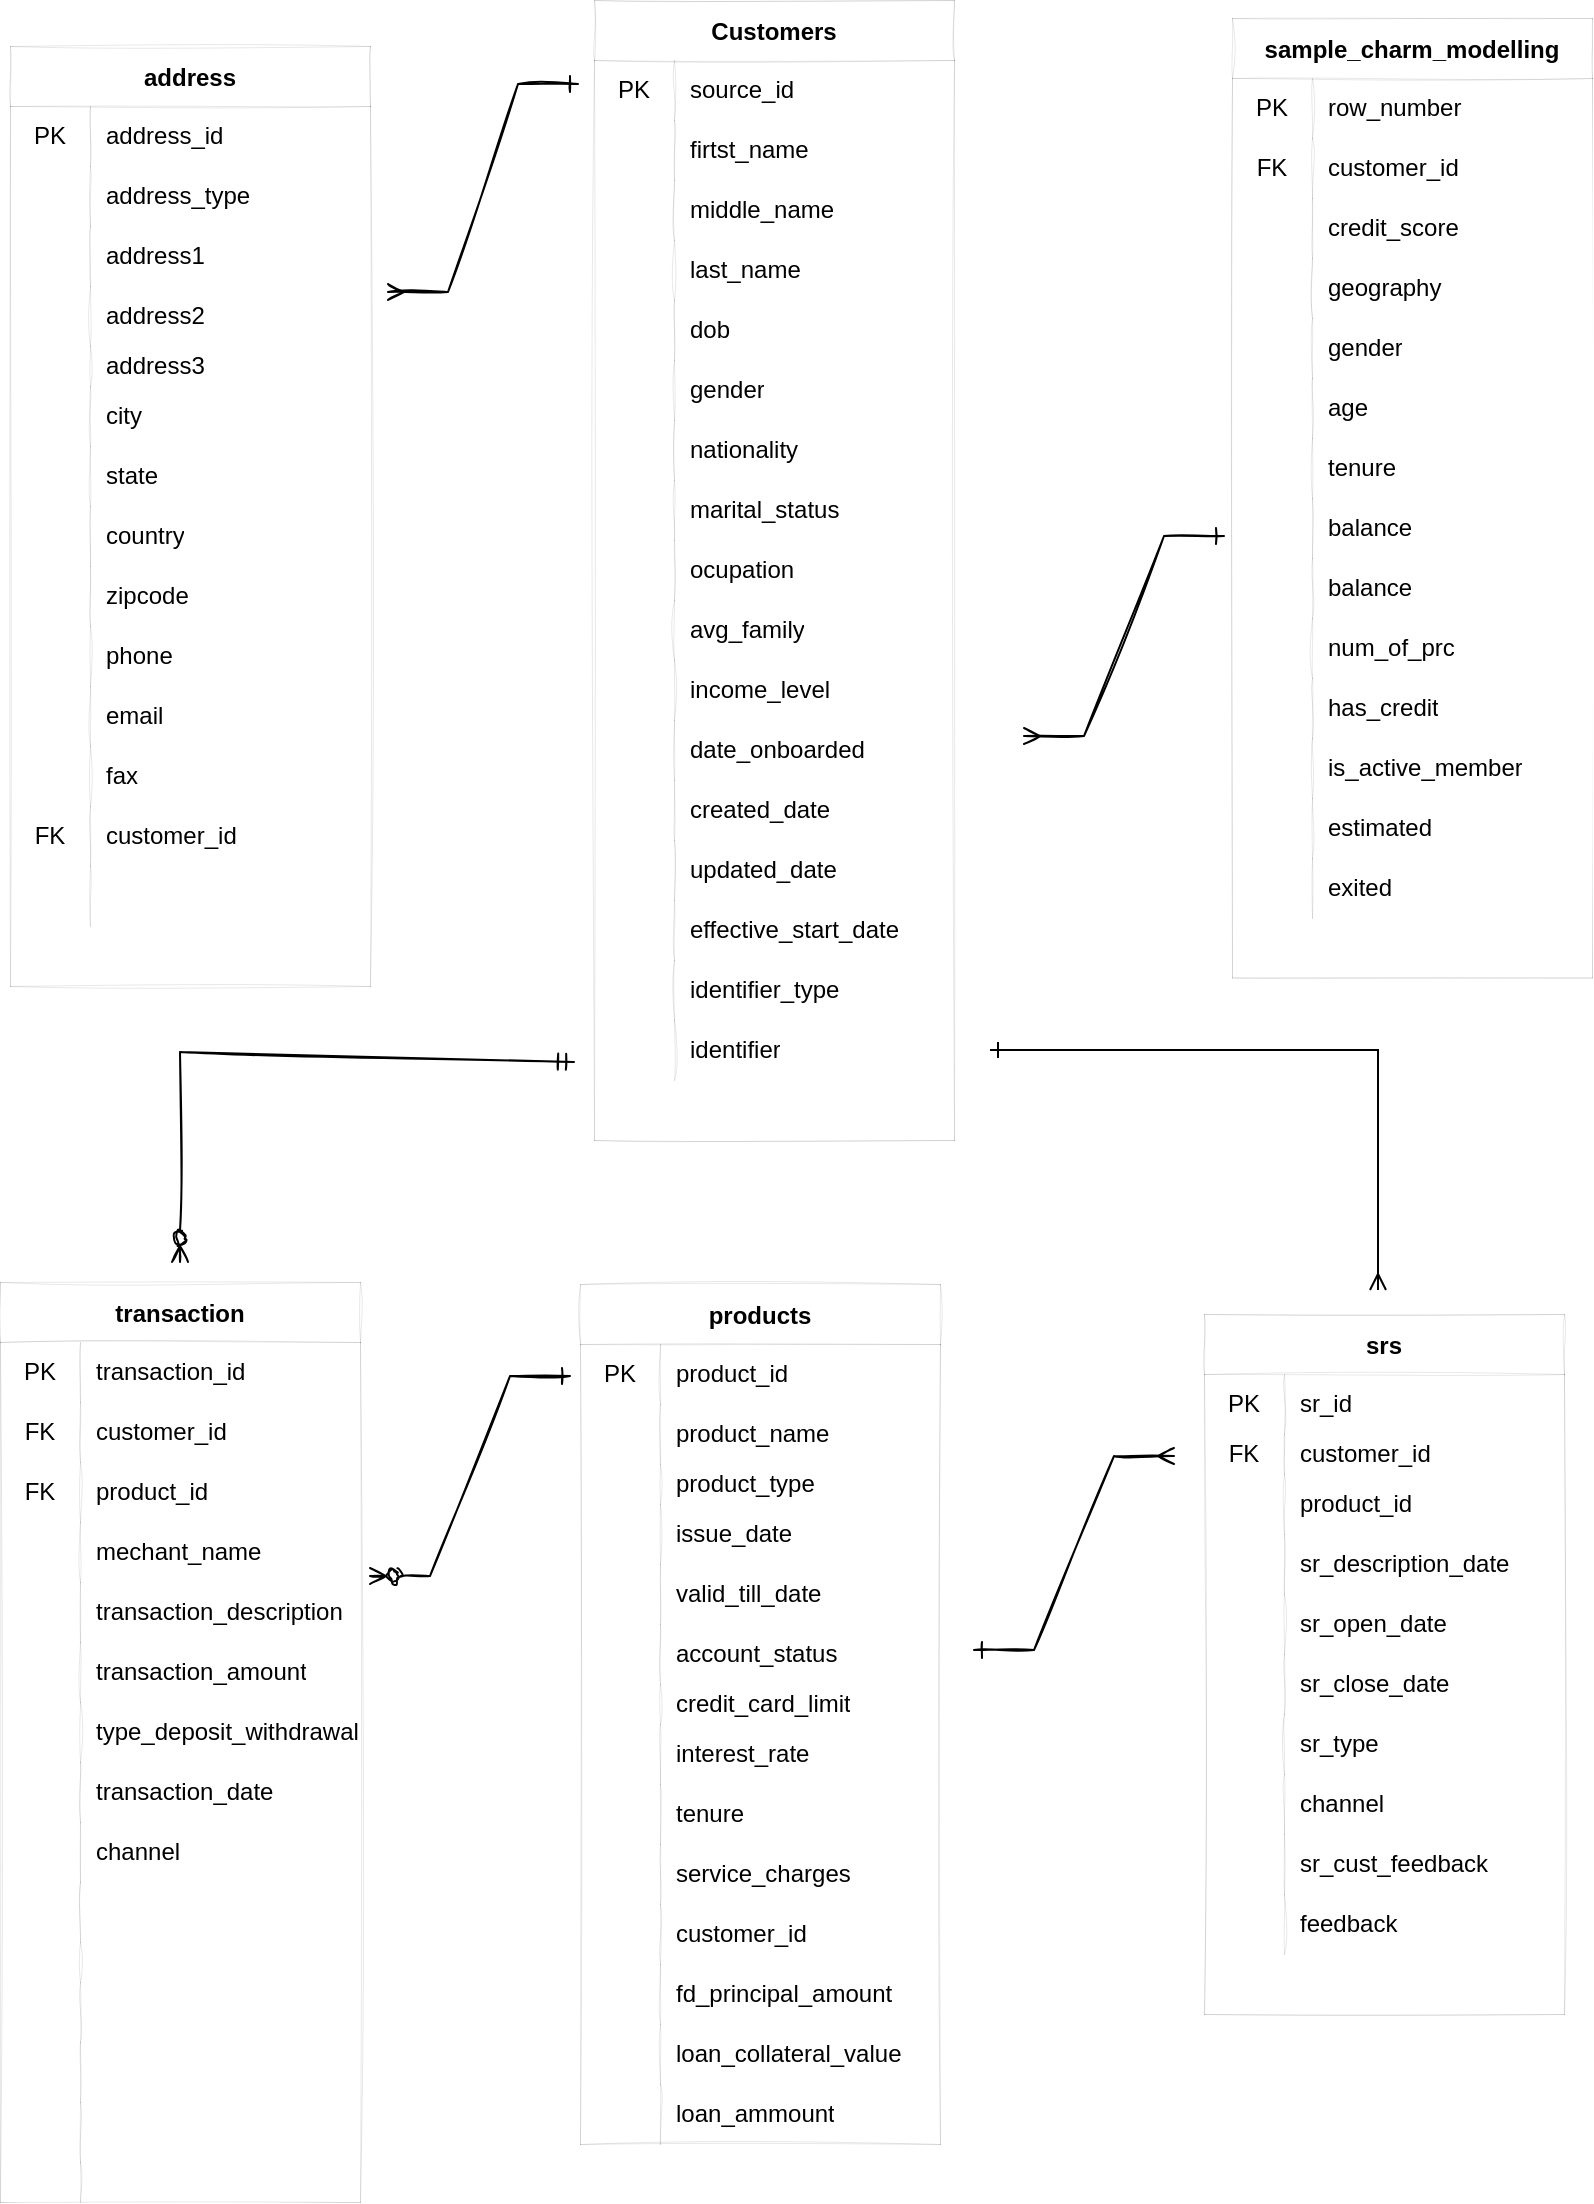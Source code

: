 <mxfile version="20.2.3" type="github">
  <diagram id="R2lEEEUBdFMjLlhIrx00" name="Page-1">
    <mxGraphModel dx="1422" dy="705" grid="0" gridSize="10" guides="0" tooltips="1" connect="1" arrows="1" fold="1" page="1" pageScale="1" pageWidth="850" pageHeight="1100" background="none" math="0" shadow="0" extFonts="Permanent Marker^https://fonts.googleapis.com/css?family=Permanent+Marker">
      <root>
        <mxCell id="0" />
        <mxCell id="1" parent="0" />
        <mxCell id="jWNVAK4l7ySeXYOtPge8-52" value="Customers" style="shape=table;startSize=30;container=1;collapsible=0;childLayout=tableLayout;fixedRows=1;rowLines=0;fontStyle=1;strokeWidth=0;sketch=1;" parent="1" vertex="1">
          <mxGeometry x="321" y="21" width="180" height="570" as="geometry" />
        </mxCell>
        <mxCell id="jWNVAK4l7ySeXYOtPge8-53" value="" style="shape=tableRow;horizontal=0;startSize=0;swimlaneHead=0;swimlaneBody=0;top=0;left=0;bottom=0;right=0;collapsible=0;dropTarget=0;fillColor=none;points=[[0,0.5],[1,0.5]];portConstraint=eastwest;strokeWidth=0;sketch=1;" parent="jWNVAK4l7ySeXYOtPge8-52" vertex="1">
          <mxGeometry y="30" width="180" height="30" as="geometry" />
        </mxCell>
        <mxCell id="jWNVAK4l7ySeXYOtPge8-54" value="PK" style="shape=partialRectangle;html=1;whiteSpace=wrap;connectable=0;fillColor=none;top=0;left=0;bottom=0;right=0;overflow=hidden;pointerEvents=1;strokeWidth=0;sketch=1;" parent="jWNVAK4l7ySeXYOtPge8-53" vertex="1">
          <mxGeometry width="40" height="30" as="geometry">
            <mxRectangle width="40" height="30" as="alternateBounds" />
          </mxGeometry>
        </mxCell>
        <mxCell id="jWNVAK4l7ySeXYOtPge8-55" value="source_id" style="shape=partialRectangle;html=1;whiteSpace=wrap;connectable=0;fillColor=none;top=0;left=0;bottom=0;right=0;align=left;spacingLeft=6;overflow=hidden;strokeWidth=0;sketch=1;" parent="jWNVAK4l7ySeXYOtPge8-53" vertex="1">
          <mxGeometry x="40" width="140" height="30" as="geometry">
            <mxRectangle width="140" height="30" as="alternateBounds" />
          </mxGeometry>
        </mxCell>
        <mxCell id="jWNVAK4l7ySeXYOtPge8-56" value="" style="shape=tableRow;horizontal=0;startSize=0;swimlaneHead=0;swimlaneBody=0;top=0;left=0;bottom=0;right=0;collapsible=0;dropTarget=0;fillColor=none;points=[[0,0.5],[1,0.5]];portConstraint=eastwest;strokeWidth=0;sketch=1;" parent="jWNVAK4l7ySeXYOtPge8-52" vertex="1">
          <mxGeometry y="60" width="180" height="30" as="geometry" />
        </mxCell>
        <mxCell id="jWNVAK4l7ySeXYOtPge8-57" value="" style="shape=partialRectangle;html=1;whiteSpace=wrap;connectable=0;fillColor=none;top=0;left=0;bottom=0;right=0;overflow=hidden;strokeWidth=0;sketch=1;" parent="jWNVAK4l7ySeXYOtPge8-56" vertex="1">
          <mxGeometry width="40" height="30" as="geometry">
            <mxRectangle width="40" height="30" as="alternateBounds" />
          </mxGeometry>
        </mxCell>
        <mxCell id="jWNVAK4l7ySeXYOtPge8-58" value="firtst_name" style="shape=partialRectangle;html=1;whiteSpace=wrap;connectable=0;fillColor=none;top=0;left=0;bottom=0;right=0;align=left;spacingLeft=6;overflow=hidden;strokeWidth=0;sketch=1;" parent="jWNVAK4l7ySeXYOtPge8-56" vertex="1">
          <mxGeometry x="40" width="140" height="30" as="geometry">
            <mxRectangle width="140" height="30" as="alternateBounds" />
          </mxGeometry>
        </mxCell>
        <mxCell id="jWNVAK4l7ySeXYOtPge8-59" value="" style="shape=tableRow;horizontal=0;startSize=0;swimlaneHead=0;swimlaneBody=0;top=0;left=0;bottom=0;right=0;collapsible=0;dropTarget=0;fillColor=none;points=[[0,0.5],[1,0.5]];portConstraint=eastwest;strokeWidth=0;sketch=1;" parent="jWNVAK4l7ySeXYOtPge8-52" vertex="1">
          <mxGeometry y="90" width="180" height="30" as="geometry" />
        </mxCell>
        <mxCell id="jWNVAK4l7ySeXYOtPge8-60" value="" style="shape=partialRectangle;html=1;whiteSpace=wrap;connectable=0;fillColor=none;top=0;left=0;bottom=0;right=0;overflow=hidden;strokeWidth=0;sketch=1;" parent="jWNVAK4l7ySeXYOtPge8-59" vertex="1">
          <mxGeometry width="40" height="30" as="geometry">
            <mxRectangle width="40" height="30" as="alternateBounds" />
          </mxGeometry>
        </mxCell>
        <mxCell id="jWNVAK4l7ySeXYOtPge8-61" value="middle_name" style="shape=partialRectangle;html=1;whiteSpace=wrap;connectable=0;fillColor=none;top=0;left=0;bottom=0;right=0;align=left;spacingLeft=6;overflow=hidden;strokeWidth=0;sketch=1;" parent="jWNVAK4l7ySeXYOtPge8-59" vertex="1">
          <mxGeometry x="40" width="140" height="30" as="geometry">
            <mxRectangle width="140" height="30" as="alternateBounds" />
          </mxGeometry>
        </mxCell>
        <mxCell id="jWNVAK4l7ySeXYOtPge8-62" value="" style="shape=tableRow;horizontal=0;startSize=0;swimlaneHead=0;swimlaneBody=0;top=0;left=0;bottom=0;right=0;collapsible=0;dropTarget=0;fillColor=none;points=[[0,0.5],[1,0.5]];portConstraint=eastwest;strokeWidth=0;sketch=1;" parent="jWNVAK4l7ySeXYOtPge8-52" vertex="1">
          <mxGeometry y="120" width="180" height="30" as="geometry" />
        </mxCell>
        <mxCell id="jWNVAK4l7ySeXYOtPge8-63" value="" style="shape=partialRectangle;html=1;whiteSpace=wrap;connectable=0;fillColor=none;top=0;left=0;bottom=0;right=0;overflow=hidden;strokeWidth=0;sketch=1;" parent="jWNVAK4l7ySeXYOtPge8-62" vertex="1">
          <mxGeometry width="40" height="30" as="geometry">
            <mxRectangle width="40" height="30" as="alternateBounds" />
          </mxGeometry>
        </mxCell>
        <mxCell id="jWNVAK4l7ySeXYOtPge8-64" value="last_name" style="shape=partialRectangle;html=1;whiteSpace=wrap;connectable=0;fillColor=none;top=0;left=0;bottom=0;right=0;align=left;spacingLeft=6;overflow=hidden;strokeWidth=0;sketch=1;" parent="jWNVAK4l7ySeXYOtPge8-62" vertex="1">
          <mxGeometry x="40" width="140" height="30" as="geometry">
            <mxRectangle width="140" height="30" as="alternateBounds" />
          </mxGeometry>
        </mxCell>
        <mxCell id="jWNVAK4l7ySeXYOtPge8-65" value="" style="shape=tableRow;horizontal=0;startSize=0;swimlaneHead=0;swimlaneBody=0;top=0;left=0;bottom=0;right=0;collapsible=0;dropTarget=0;fillColor=none;points=[[0,0.5],[1,0.5]];portConstraint=eastwest;strokeWidth=0;sketch=1;" parent="jWNVAK4l7ySeXYOtPge8-52" vertex="1">
          <mxGeometry y="150" width="180" height="30" as="geometry" />
        </mxCell>
        <mxCell id="jWNVAK4l7ySeXYOtPge8-66" value="" style="shape=partialRectangle;html=1;whiteSpace=wrap;connectable=0;fillColor=none;top=0;left=0;bottom=0;right=0;overflow=hidden;strokeWidth=0;sketch=1;" parent="jWNVAK4l7ySeXYOtPge8-65" vertex="1">
          <mxGeometry width="40" height="30" as="geometry">
            <mxRectangle width="40" height="30" as="alternateBounds" />
          </mxGeometry>
        </mxCell>
        <mxCell id="jWNVAK4l7ySeXYOtPge8-67" value="dob" style="shape=partialRectangle;html=1;whiteSpace=wrap;connectable=0;fillColor=none;top=0;left=0;bottom=0;right=0;align=left;spacingLeft=6;overflow=hidden;strokeWidth=0;sketch=1;" parent="jWNVAK4l7ySeXYOtPge8-65" vertex="1">
          <mxGeometry x="40" width="140" height="30" as="geometry">
            <mxRectangle width="140" height="30" as="alternateBounds" />
          </mxGeometry>
        </mxCell>
        <mxCell id="jWNVAK4l7ySeXYOtPge8-68" value="" style="shape=tableRow;horizontal=0;startSize=0;swimlaneHead=0;swimlaneBody=0;top=0;left=0;bottom=0;right=0;collapsible=0;dropTarget=0;fillColor=none;points=[[0,0.5],[1,0.5]];portConstraint=eastwest;strokeWidth=0;sketch=1;" parent="jWNVAK4l7ySeXYOtPge8-52" vertex="1">
          <mxGeometry y="180" width="180" height="30" as="geometry" />
        </mxCell>
        <mxCell id="jWNVAK4l7ySeXYOtPge8-69" value="" style="shape=partialRectangle;html=1;whiteSpace=wrap;connectable=0;fillColor=none;top=0;left=0;bottom=0;right=0;overflow=hidden;strokeWidth=0;sketch=1;" parent="jWNVAK4l7ySeXYOtPge8-68" vertex="1">
          <mxGeometry width="40" height="30" as="geometry">
            <mxRectangle width="40" height="30" as="alternateBounds" />
          </mxGeometry>
        </mxCell>
        <mxCell id="jWNVAK4l7ySeXYOtPge8-70" value="gender" style="shape=partialRectangle;html=1;whiteSpace=wrap;connectable=0;fillColor=none;top=0;left=0;bottom=0;right=0;align=left;spacingLeft=6;overflow=hidden;strokeWidth=0;sketch=1;" parent="jWNVAK4l7ySeXYOtPge8-68" vertex="1">
          <mxGeometry x="40" width="140" height="30" as="geometry">
            <mxRectangle width="140" height="30" as="alternateBounds" />
          </mxGeometry>
        </mxCell>
        <mxCell id="jWNVAK4l7ySeXYOtPge8-71" value="" style="shape=tableRow;horizontal=0;startSize=0;swimlaneHead=0;swimlaneBody=0;top=0;left=0;bottom=0;right=0;collapsible=0;dropTarget=0;fillColor=none;points=[[0,0.5],[1,0.5]];portConstraint=eastwest;strokeWidth=0;sketch=1;" parent="jWNVAK4l7ySeXYOtPge8-52" vertex="1">
          <mxGeometry y="210" width="180" height="30" as="geometry" />
        </mxCell>
        <mxCell id="jWNVAK4l7ySeXYOtPge8-72" value="" style="shape=partialRectangle;html=1;whiteSpace=wrap;connectable=0;fillColor=none;top=0;left=0;bottom=0;right=0;overflow=hidden;strokeWidth=0;sketch=1;" parent="jWNVAK4l7ySeXYOtPge8-71" vertex="1">
          <mxGeometry width="40" height="30" as="geometry">
            <mxRectangle width="40" height="30" as="alternateBounds" />
          </mxGeometry>
        </mxCell>
        <mxCell id="jWNVAK4l7ySeXYOtPge8-73" value="nationality" style="shape=partialRectangle;html=1;whiteSpace=wrap;connectable=0;fillColor=none;top=0;left=0;bottom=0;right=0;align=left;spacingLeft=6;overflow=hidden;strokeWidth=0;sketch=1;" parent="jWNVAK4l7ySeXYOtPge8-71" vertex="1">
          <mxGeometry x="40" width="140" height="30" as="geometry">
            <mxRectangle width="140" height="30" as="alternateBounds" />
          </mxGeometry>
        </mxCell>
        <mxCell id="jWNVAK4l7ySeXYOtPge8-74" value="" style="shape=tableRow;horizontal=0;startSize=0;swimlaneHead=0;swimlaneBody=0;top=0;left=0;bottom=0;right=0;collapsible=0;dropTarget=0;fillColor=none;points=[[0,0.5],[1,0.5]];portConstraint=eastwest;strokeWidth=0;sketch=1;" parent="jWNVAK4l7ySeXYOtPge8-52" vertex="1">
          <mxGeometry y="240" width="180" height="30" as="geometry" />
        </mxCell>
        <mxCell id="jWNVAK4l7ySeXYOtPge8-75" value="" style="shape=partialRectangle;html=1;whiteSpace=wrap;connectable=0;fillColor=none;top=0;left=0;bottom=0;right=0;overflow=hidden;strokeWidth=0;sketch=1;" parent="jWNVAK4l7ySeXYOtPge8-74" vertex="1">
          <mxGeometry width="40" height="30" as="geometry">
            <mxRectangle width="40" height="30" as="alternateBounds" />
          </mxGeometry>
        </mxCell>
        <mxCell id="jWNVAK4l7ySeXYOtPge8-76" value="marital_status" style="shape=partialRectangle;html=1;whiteSpace=wrap;connectable=0;fillColor=none;top=0;left=0;bottom=0;right=0;align=left;spacingLeft=6;overflow=hidden;strokeWidth=0;sketch=1;" parent="jWNVAK4l7ySeXYOtPge8-74" vertex="1">
          <mxGeometry x="40" width="140" height="30" as="geometry">
            <mxRectangle width="140" height="30" as="alternateBounds" />
          </mxGeometry>
        </mxCell>
        <mxCell id="jWNVAK4l7ySeXYOtPge8-77" value="" style="shape=tableRow;horizontal=0;startSize=0;swimlaneHead=0;swimlaneBody=0;top=0;left=0;bottom=0;right=0;collapsible=0;dropTarget=0;fillColor=none;points=[[0,0.5],[1,0.5]];portConstraint=eastwest;strokeWidth=0;sketch=1;" parent="jWNVAK4l7ySeXYOtPge8-52" vertex="1">
          <mxGeometry y="270" width="180" height="30" as="geometry" />
        </mxCell>
        <mxCell id="jWNVAK4l7ySeXYOtPge8-78" value="" style="shape=partialRectangle;html=1;whiteSpace=wrap;connectable=0;fillColor=none;top=0;left=0;bottom=0;right=0;overflow=hidden;strokeWidth=0;sketch=1;" parent="jWNVAK4l7ySeXYOtPge8-77" vertex="1">
          <mxGeometry width="40" height="30" as="geometry">
            <mxRectangle width="40" height="30" as="alternateBounds" />
          </mxGeometry>
        </mxCell>
        <mxCell id="jWNVAK4l7ySeXYOtPge8-79" value="ocupation" style="shape=partialRectangle;html=1;whiteSpace=wrap;connectable=0;fillColor=none;top=0;left=0;bottom=0;right=0;align=left;spacingLeft=6;overflow=hidden;strokeWidth=0;sketch=1;" parent="jWNVAK4l7ySeXYOtPge8-77" vertex="1">
          <mxGeometry x="40" width="140" height="30" as="geometry">
            <mxRectangle width="140" height="30" as="alternateBounds" />
          </mxGeometry>
        </mxCell>
        <mxCell id="jWNVAK4l7ySeXYOtPge8-80" value="" style="shape=tableRow;horizontal=0;startSize=0;swimlaneHead=0;swimlaneBody=0;top=0;left=0;bottom=0;right=0;collapsible=0;dropTarget=0;fillColor=none;points=[[0,0.5],[1,0.5]];portConstraint=eastwest;strokeWidth=0;sketch=1;" parent="jWNVAK4l7ySeXYOtPge8-52" vertex="1">
          <mxGeometry y="300" width="180" height="30" as="geometry" />
        </mxCell>
        <mxCell id="jWNVAK4l7ySeXYOtPge8-81" value="" style="shape=partialRectangle;html=1;whiteSpace=wrap;connectable=0;fillColor=none;top=0;left=0;bottom=0;right=0;overflow=hidden;strokeWidth=0;sketch=1;" parent="jWNVAK4l7ySeXYOtPge8-80" vertex="1">
          <mxGeometry width="40" height="30" as="geometry">
            <mxRectangle width="40" height="30" as="alternateBounds" />
          </mxGeometry>
        </mxCell>
        <mxCell id="jWNVAK4l7ySeXYOtPge8-82" value="avg_family" style="shape=partialRectangle;html=1;whiteSpace=wrap;connectable=0;fillColor=none;top=0;left=0;bottom=0;right=0;align=left;spacingLeft=6;overflow=hidden;strokeWidth=0;sketch=1;" parent="jWNVAK4l7ySeXYOtPge8-80" vertex="1">
          <mxGeometry x="40" width="140" height="30" as="geometry">
            <mxRectangle width="140" height="30" as="alternateBounds" />
          </mxGeometry>
        </mxCell>
        <mxCell id="jWNVAK4l7ySeXYOtPge8-83" value="" style="shape=tableRow;horizontal=0;startSize=0;swimlaneHead=0;swimlaneBody=0;top=0;left=0;bottom=0;right=0;collapsible=0;dropTarget=0;fillColor=none;points=[[0,0.5],[1,0.5]];portConstraint=eastwest;strokeWidth=0;sketch=1;" parent="jWNVAK4l7ySeXYOtPge8-52" vertex="1">
          <mxGeometry y="330" width="180" height="30" as="geometry" />
        </mxCell>
        <mxCell id="jWNVAK4l7ySeXYOtPge8-84" value="" style="shape=partialRectangle;html=1;whiteSpace=wrap;connectable=0;fillColor=none;top=0;left=0;bottom=0;right=0;overflow=hidden;strokeWidth=0;sketch=1;" parent="jWNVAK4l7ySeXYOtPge8-83" vertex="1">
          <mxGeometry width="40" height="30" as="geometry">
            <mxRectangle width="40" height="30" as="alternateBounds" />
          </mxGeometry>
        </mxCell>
        <mxCell id="jWNVAK4l7ySeXYOtPge8-85" value="income_level" style="shape=partialRectangle;html=1;whiteSpace=wrap;connectable=0;fillColor=none;top=0;left=0;bottom=0;right=0;align=left;spacingLeft=6;overflow=hidden;strokeWidth=0;sketch=1;" parent="jWNVAK4l7ySeXYOtPge8-83" vertex="1">
          <mxGeometry x="40" width="140" height="30" as="geometry">
            <mxRectangle width="140" height="30" as="alternateBounds" />
          </mxGeometry>
        </mxCell>
        <mxCell id="jWNVAK4l7ySeXYOtPge8-86" value="" style="shape=tableRow;horizontal=0;startSize=0;swimlaneHead=0;swimlaneBody=0;top=0;left=0;bottom=0;right=0;collapsible=0;dropTarget=0;fillColor=none;points=[[0,0.5],[1,0.5]];portConstraint=eastwest;strokeWidth=0;sketch=1;" parent="jWNVAK4l7ySeXYOtPge8-52" vertex="1">
          <mxGeometry y="360" width="180" height="30" as="geometry" />
        </mxCell>
        <mxCell id="jWNVAK4l7ySeXYOtPge8-87" value="" style="shape=partialRectangle;html=1;whiteSpace=wrap;connectable=0;fillColor=none;top=0;left=0;bottom=0;right=0;overflow=hidden;strokeWidth=0;sketch=1;" parent="jWNVAK4l7ySeXYOtPge8-86" vertex="1">
          <mxGeometry width="40" height="30" as="geometry">
            <mxRectangle width="40" height="30" as="alternateBounds" />
          </mxGeometry>
        </mxCell>
        <mxCell id="jWNVAK4l7ySeXYOtPge8-88" value="date_onboarded" style="shape=partialRectangle;html=1;whiteSpace=wrap;connectable=0;fillColor=none;top=0;left=0;bottom=0;right=0;align=left;spacingLeft=6;overflow=hidden;strokeWidth=0;sketch=1;" parent="jWNVAK4l7ySeXYOtPge8-86" vertex="1">
          <mxGeometry x="40" width="140" height="30" as="geometry">
            <mxRectangle width="140" height="30" as="alternateBounds" />
          </mxGeometry>
        </mxCell>
        <mxCell id="jWNVAK4l7ySeXYOtPge8-89" value="" style="shape=tableRow;horizontal=0;startSize=0;swimlaneHead=0;swimlaneBody=0;top=0;left=0;bottom=0;right=0;collapsible=0;dropTarget=0;fillColor=none;points=[[0,0.5],[1,0.5]];portConstraint=eastwest;strokeWidth=0;sketch=1;" parent="jWNVAK4l7ySeXYOtPge8-52" vertex="1">
          <mxGeometry y="390" width="180" height="30" as="geometry" />
        </mxCell>
        <mxCell id="jWNVAK4l7ySeXYOtPge8-90" value="" style="shape=partialRectangle;html=1;whiteSpace=wrap;connectable=0;fillColor=none;top=0;left=0;bottom=0;right=0;overflow=hidden;strokeWidth=0;sketch=1;" parent="jWNVAK4l7ySeXYOtPge8-89" vertex="1">
          <mxGeometry width="40" height="30" as="geometry">
            <mxRectangle width="40" height="30" as="alternateBounds" />
          </mxGeometry>
        </mxCell>
        <mxCell id="jWNVAK4l7ySeXYOtPge8-91" value="created_date" style="shape=partialRectangle;html=1;whiteSpace=wrap;connectable=0;fillColor=none;top=0;left=0;bottom=0;right=0;align=left;spacingLeft=6;overflow=hidden;strokeWidth=0;sketch=1;" parent="jWNVAK4l7ySeXYOtPge8-89" vertex="1">
          <mxGeometry x="40" width="140" height="30" as="geometry">
            <mxRectangle width="140" height="30" as="alternateBounds" />
          </mxGeometry>
        </mxCell>
        <mxCell id="jWNVAK4l7ySeXYOtPge8-92" value="" style="shape=tableRow;horizontal=0;startSize=0;swimlaneHead=0;swimlaneBody=0;top=0;left=0;bottom=0;right=0;collapsible=0;dropTarget=0;fillColor=none;points=[[0,0.5],[1,0.5]];portConstraint=eastwest;strokeWidth=0;sketch=1;" parent="jWNVAK4l7ySeXYOtPge8-52" vertex="1">
          <mxGeometry y="420" width="180" height="30" as="geometry" />
        </mxCell>
        <mxCell id="jWNVAK4l7ySeXYOtPge8-93" value="" style="shape=partialRectangle;html=1;whiteSpace=wrap;connectable=0;fillColor=none;top=0;left=0;bottom=0;right=0;overflow=hidden;strokeWidth=0;sketch=1;" parent="jWNVAK4l7ySeXYOtPge8-92" vertex="1">
          <mxGeometry width="40" height="30" as="geometry">
            <mxRectangle width="40" height="30" as="alternateBounds" />
          </mxGeometry>
        </mxCell>
        <mxCell id="jWNVAK4l7ySeXYOtPge8-94" value="updated_date" style="shape=partialRectangle;html=1;whiteSpace=wrap;connectable=0;fillColor=none;top=0;left=0;bottom=0;right=0;align=left;spacingLeft=6;overflow=hidden;strokeWidth=0;sketch=1;" parent="jWNVAK4l7ySeXYOtPge8-92" vertex="1">
          <mxGeometry x="40" width="140" height="30" as="geometry">
            <mxRectangle width="140" height="30" as="alternateBounds" />
          </mxGeometry>
        </mxCell>
        <mxCell id="jWNVAK4l7ySeXYOtPge8-95" value="" style="shape=tableRow;horizontal=0;startSize=0;swimlaneHead=0;swimlaneBody=0;top=0;left=0;bottom=0;right=0;collapsible=0;dropTarget=0;fillColor=none;points=[[0,0.5],[1,0.5]];portConstraint=eastwest;strokeWidth=0;sketch=1;" parent="jWNVAK4l7ySeXYOtPge8-52" vertex="1">
          <mxGeometry y="450" width="180" height="30" as="geometry" />
        </mxCell>
        <mxCell id="jWNVAK4l7ySeXYOtPge8-96" value="" style="shape=partialRectangle;html=1;whiteSpace=wrap;connectable=0;fillColor=none;top=0;left=0;bottom=0;right=0;overflow=hidden;strokeWidth=0;sketch=1;" parent="jWNVAK4l7ySeXYOtPge8-95" vertex="1">
          <mxGeometry width="40" height="30" as="geometry">
            <mxRectangle width="40" height="30" as="alternateBounds" />
          </mxGeometry>
        </mxCell>
        <mxCell id="jWNVAK4l7ySeXYOtPge8-97" value="effective_start_date" style="shape=partialRectangle;html=1;whiteSpace=wrap;connectable=0;fillColor=none;top=0;left=0;bottom=0;right=0;align=left;spacingLeft=6;overflow=hidden;strokeWidth=0;sketch=1;" parent="jWNVAK4l7ySeXYOtPge8-95" vertex="1">
          <mxGeometry x="40" width="140" height="30" as="geometry">
            <mxRectangle width="140" height="30" as="alternateBounds" />
          </mxGeometry>
        </mxCell>
        <mxCell id="jWNVAK4l7ySeXYOtPge8-98" value="" style="shape=tableRow;horizontal=0;startSize=0;swimlaneHead=0;swimlaneBody=0;top=0;left=0;bottom=0;right=0;collapsible=0;dropTarget=0;fillColor=none;points=[[0,0.5],[1,0.5]];portConstraint=eastwest;strokeWidth=0;sketch=1;" parent="jWNVAK4l7ySeXYOtPge8-52" vertex="1">
          <mxGeometry y="480" width="180" height="30" as="geometry" />
        </mxCell>
        <mxCell id="jWNVAK4l7ySeXYOtPge8-99" value="" style="shape=partialRectangle;html=1;whiteSpace=wrap;connectable=0;fillColor=none;top=0;left=0;bottom=0;right=0;overflow=hidden;strokeWidth=0;sketch=1;" parent="jWNVAK4l7ySeXYOtPge8-98" vertex="1">
          <mxGeometry width="40" height="30" as="geometry">
            <mxRectangle width="40" height="30" as="alternateBounds" />
          </mxGeometry>
        </mxCell>
        <mxCell id="jWNVAK4l7ySeXYOtPge8-100" value="identifier_type" style="shape=partialRectangle;html=1;whiteSpace=wrap;connectable=0;fillColor=none;top=0;left=0;bottom=0;right=0;align=left;spacingLeft=6;overflow=hidden;strokeWidth=0;sketch=1;" parent="jWNVAK4l7ySeXYOtPge8-98" vertex="1">
          <mxGeometry x="40" width="140" height="30" as="geometry">
            <mxRectangle width="140" height="30" as="alternateBounds" />
          </mxGeometry>
        </mxCell>
        <mxCell id="jWNVAK4l7ySeXYOtPge8-101" value="" style="shape=tableRow;horizontal=0;startSize=0;swimlaneHead=0;swimlaneBody=0;top=0;left=0;bottom=0;right=0;collapsible=0;dropTarget=0;fillColor=none;points=[[0,0.5],[1,0.5]];portConstraint=eastwest;strokeWidth=0;sketch=1;" parent="jWNVAK4l7ySeXYOtPge8-52" vertex="1">
          <mxGeometry y="510" width="180" height="30" as="geometry" />
        </mxCell>
        <mxCell id="jWNVAK4l7ySeXYOtPge8-102" value="" style="shape=partialRectangle;html=1;whiteSpace=wrap;connectable=0;fillColor=none;top=0;left=0;bottom=0;right=0;overflow=hidden;strokeWidth=0;sketch=1;" parent="jWNVAK4l7ySeXYOtPge8-101" vertex="1">
          <mxGeometry width="40" height="30" as="geometry">
            <mxRectangle width="40" height="30" as="alternateBounds" />
          </mxGeometry>
        </mxCell>
        <mxCell id="jWNVAK4l7ySeXYOtPge8-103" value="identifier" style="shape=partialRectangle;html=1;whiteSpace=wrap;connectable=0;fillColor=none;top=0;left=0;bottom=0;right=0;align=left;spacingLeft=6;overflow=hidden;strokeWidth=0;sketch=1;" parent="jWNVAK4l7ySeXYOtPge8-101" vertex="1">
          <mxGeometry x="40" width="140" height="30" as="geometry">
            <mxRectangle width="140" height="30" as="alternateBounds" />
          </mxGeometry>
        </mxCell>
        <mxCell id="jWNVAK4l7ySeXYOtPge8-108" value="address" style="shape=table;startSize=30;container=1;collapsible=0;childLayout=tableLayout;fixedRows=1;rowLines=0;fontStyle=1;strokeWidth=0;sketch=1;" parent="1" vertex="1">
          <mxGeometry x="29" y="44" width="180" height="470" as="geometry" />
        </mxCell>
        <mxCell id="jWNVAK4l7ySeXYOtPge8-109" value="" style="shape=tableRow;horizontal=0;startSize=0;swimlaneHead=0;swimlaneBody=0;top=0;left=0;bottom=0;right=0;collapsible=0;dropTarget=0;fillColor=none;points=[[0,0.5],[1,0.5]];portConstraint=eastwest;strokeWidth=0;sketch=1;" parent="jWNVAK4l7ySeXYOtPge8-108" vertex="1">
          <mxGeometry y="30" width="180" height="30" as="geometry" />
        </mxCell>
        <mxCell id="jWNVAK4l7ySeXYOtPge8-110" value="PK" style="shape=partialRectangle;html=1;whiteSpace=wrap;connectable=0;fillColor=none;top=0;left=0;bottom=0;right=0;overflow=hidden;pointerEvents=1;strokeWidth=0;sketch=1;" parent="jWNVAK4l7ySeXYOtPge8-109" vertex="1">
          <mxGeometry width="40" height="30" as="geometry">
            <mxRectangle width="40" height="30" as="alternateBounds" />
          </mxGeometry>
        </mxCell>
        <mxCell id="jWNVAK4l7ySeXYOtPge8-111" value="address_id" style="shape=partialRectangle;html=1;whiteSpace=wrap;connectable=0;fillColor=none;top=0;left=0;bottom=0;right=0;align=left;spacingLeft=6;overflow=hidden;strokeWidth=0;sketch=1;" parent="jWNVAK4l7ySeXYOtPge8-109" vertex="1">
          <mxGeometry x="40" width="140" height="30" as="geometry">
            <mxRectangle width="140" height="30" as="alternateBounds" />
          </mxGeometry>
        </mxCell>
        <mxCell id="jWNVAK4l7ySeXYOtPge8-112" value="" style="shape=tableRow;horizontal=0;startSize=0;swimlaneHead=0;swimlaneBody=0;top=0;left=0;bottom=0;right=0;collapsible=0;dropTarget=0;fillColor=none;points=[[0,0.5],[1,0.5]];portConstraint=eastwest;strokeWidth=0;sketch=1;" parent="jWNVAK4l7ySeXYOtPge8-108" vertex="1">
          <mxGeometry y="60" width="180" height="30" as="geometry" />
        </mxCell>
        <mxCell id="jWNVAK4l7ySeXYOtPge8-113" value="" style="shape=partialRectangle;html=1;whiteSpace=wrap;connectable=0;fillColor=none;top=0;left=0;bottom=0;right=0;overflow=hidden;strokeWidth=0;sketch=1;" parent="jWNVAK4l7ySeXYOtPge8-112" vertex="1">
          <mxGeometry width="40" height="30" as="geometry">
            <mxRectangle width="40" height="30" as="alternateBounds" />
          </mxGeometry>
        </mxCell>
        <mxCell id="jWNVAK4l7ySeXYOtPge8-114" value="address_type" style="shape=partialRectangle;html=1;whiteSpace=wrap;connectable=0;fillColor=none;top=0;left=0;bottom=0;right=0;align=left;spacingLeft=6;overflow=hidden;strokeWidth=0;sketch=1;" parent="jWNVAK4l7ySeXYOtPge8-112" vertex="1">
          <mxGeometry x="40" width="140" height="30" as="geometry">
            <mxRectangle width="140" height="30" as="alternateBounds" />
          </mxGeometry>
        </mxCell>
        <mxCell id="jWNVAK4l7ySeXYOtPge8-115" value="" style="shape=tableRow;horizontal=0;startSize=0;swimlaneHead=0;swimlaneBody=0;top=0;left=0;bottom=0;right=0;collapsible=0;dropTarget=0;fillColor=none;points=[[0,0.5],[1,0.5]];portConstraint=eastwest;strokeWidth=0;sketch=1;" parent="jWNVAK4l7ySeXYOtPge8-108" vertex="1">
          <mxGeometry y="90" width="180" height="30" as="geometry" />
        </mxCell>
        <mxCell id="jWNVAK4l7ySeXYOtPge8-116" value="" style="shape=partialRectangle;html=1;whiteSpace=wrap;connectable=0;fillColor=none;top=0;left=0;bottom=0;right=0;overflow=hidden;strokeWidth=0;sketch=1;" parent="jWNVAK4l7ySeXYOtPge8-115" vertex="1">
          <mxGeometry width="40" height="30" as="geometry">
            <mxRectangle width="40" height="30" as="alternateBounds" />
          </mxGeometry>
        </mxCell>
        <mxCell id="jWNVAK4l7ySeXYOtPge8-117" value="address1" style="shape=partialRectangle;html=1;whiteSpace=wrap;connectable=0;fillColor=none;top=0;left=0;bottom=0;right=0;align=left;spacingLeft=6;overflow=hidden;strokeWidth=0;sketch=1;" parent="jWNVAK4l7ySeXYOtPge8-115" vertex="1">
          <mxGeometry x="40" width="140" height="30" as="geometry">
            <mxRectangle width="140" height="30" as="alternateBounds" />
          </mxGeometry>
        </mxCell>
        <mxCell id="jWNVAK4l7ySeXYOtPge8-118" value="" style="shape=tableRow;horizontal=0;startSize=0;swimlaneHead=0;swimlaneBody=0;top=0;left=0;bottom=0;right=0;collapsible=0;dropTarget=0;fillColor=none;points=[[0,0.5],[1,0.5]];portConstraint=eastwest;strokeWidth=0;sketch=1;" parent="jWNVAK4l7ySeXYOtPge8-108" vertex="1">
          <mxGeometry y="120" width="180" height="30" as="geometry" />
        </mxCell>
        <mxCell id="jWNVAK4l7ySeXYOtPge8-119" value="" style="shape=partialRectangle;html=1;whiteSpace=wrap;connectable=0;fillColor=none;top=0;left=0;bottom=0;right=0;overflow=hidden;strokeWidth=0;sketch=1;" parent="jWNVAK4l7ySeXYOtPge8-118" vertex="1">
          <mxGeometry width="40" height="30" as="geometry">
            <mxRectangle width="40" height="30" as="alternateBounds" />
          </mxGeometry>
        </mxCell>
        <mxCell id="jWNVAK4l7ySeXYOtPge8-120" value="address2" style="shape=partialRectangle;html=1;whiteSpace=wrap;connectable=0;fillColor=none;top=0;left=0;bottom=0;right=0;align=left;spacingLeft=6;overflow=hidden;strokeWidth=0;sketch=1;" parent="jWNVAK4l7ySeXYOtPge8-118" vertex="1">
          <mxGeometry x="40" width="140" height="30" as="geometry">
            <mxRectangle width="140" height="30" as="alternateBounds" />
          </mxGeometry>
        </mxCell>
        <mxCell id="jWNVAK4l7ySeXYOtPge8-121" value="" style="shape=tableRow;horizontal=0;startSize=0;swimlaneHead=0;swimlaneBody=0;top=0;left=0;bottom=0;right=0;collapsible=0;dropTarget=0;fillColor=none;points=[[0,0.5],[1,0.5]];portConstraint=eastwest;strokeWidth=0;sketch=1;" parent="jWNVAK4l7ySeXYOtPge8-108" vertex="1">
          <mxGeometry y="150" width="180" height="20" as="geometry" />
        </mxCell>
        <mxCell id="jWNVAK4l7ySeXYOtPge8-122" value="" style="shape=partialRectangle;html=1;whiteSpace=wrap;connectable=0;fillColor=none;top=0;left=0;bottom=0;right=0;overflow=hidden;strokeWidth=0;sketch=1;" parent="jWNVAK4l7ySeXYOtPge8-121" vertex="1">
          <mxGeometry width="40" height="20" as="geometry">
            <mxRectangle width="40" height="20" as="alternateBounds" />
          </mxGeometry>
        </mxCell>
        <mxCell id="jWNVAK4l7ySeXYOtPge8-123" value="address3" style="shape=partialRectangle;html=1;whiteSpace=wrap;connectable=0;fillColor=none;top=0;left=0;bottom=0;right=0;align=left;spacingLeft=6;overflow=hidden;strokeWidth=0;sketch=1;" parent="jWNVAK4l7ySeXYOtPge8-121" vertex="1">
          <mxGeometry x="40" width="140" height="20" as="geometry">
            <mxRectangle width="140" height="20" as="alternateBounds" />
          </mxGeometry>
        </mxCell>
        <mxCell id="jWNVAK4l7ySeXYOtPge8-124" value="" style="shape=tableRow;horizontal=0;startSize=0;swimlaneHead=0;swimlaneBody=0;top=0;left=0;bottom=0;right=0;collapsible=0;dropTarget=0;fillColor=none;points=[[0,0.5],[1,0.5]];portConstraint=eastwest;strokeWidth=0;sketch=1;" parent="jWNVAK4l7ySeXYOtPge8-108" vertex="1">
          <mxGeometry y="170" width="180" height="30" as="geometry" />
        </mxCell>
        <mxCell id="jWNVAK4l7ySeXYOtPge8-125" value="" style="shape=partialRectangle;html=1;whiteSpace=wrap;connectable=0;fillColor=none;top=0;left=0;bottom=0;right=0;overflow=hidden;strokeWidth=0;sketch=1;" parent="jWNVAK4l7ySeXYOtPge8-124" vertex="1">
          <mxGeometry width="40" height="30" as="geometry">
            <mxRectangle width="40" height="30" as="alternateBounds" />
          </mxGeometry>
        </mxCell>
        <mxCell id="jWNVAK4l7ySeXYOtPge8-126" value="city" style="shape=partialRectangle;html=1;whiteSpace=wrap;connectable=0;fillColor=none;top=0;left=0;bottom=0;right=0;align=left;spacingLeft=6;overflow=hidden;strokeWidth=0;sketch=1;" parent="jWNVAK4l7ySeXYOtPge8-124" vertex="1">
          <mxGeometry x="40" width="140" height="30" as="geometry">
            <mxRectangle width="140" height="30" as="alternateBounds" />
          </mxGeometry>
        </mxCell>
        <mxCell id="jWNVAK4l7ySeXYOtPge8-127" value="" style="shape=tableRow;horizontal=0;startSize=0;swimlaneHead=0;swimlaneBody=0;top=0;left=0;bottom=0;right=0;collapsible=0;dropTarget=0;fillColor=none;points=[[0,0.5],[1,0.5]];portConstraint=eastwest;strokeWidth=0;sketch=1;" parent="jWNVAK4l7ySeXYOtPge8-108" vertex="1">
          <mxGeometry y="200" width="180" height="30" as="geometry" />
        </mxCell>
        <mxCell id="jWNVAK4l7ySeXYOtPge8-128" value="" style="shape=partialRectangle;html=1;whiteSpace=wrap;connectable=0;fillColor=none;top=0;left=0;bottom=0;right=0;overflow=hidden;strokeWidth=0;sketch=1;" parent="jWNVAK4l7ySeXYOtPge8-127" vertex="1">
          <mxGeometry width="40" height="30" as="geometry">
            <mxRectangle width="40" height="30" as="alternateBounds" />
          </mxGeometry>
        </mxCell>
        <mxCell id="jWNVAK4l7ySeXYOtPge8-129" value="state" style="shape=partialRectangle;html=1;whiteSpace=wrap;connectable=0;fillColor=none;top=0;left=0;bottom=0;right=0;align=left;spacingLeft=6;overflow=hidden;strokeWidth=0;sketch=1;" parent="jWNVAK4l7ySeXYOtPge8-127" vertex="1">
          <mxGeometry x="40" width="140" height="30" as="geometry">
            <mxRectangle width="140" height="30" as="alternateBounds" />
          </mxGeometry>
        </mxCell>
        <mxCell id="jWNVAK4l7ySeXYOtPge8-130" value="" style="shape=tableRow;horizontal=0;startSize=0;swimlaneHead=0;swimlaneBody=0;top=0;left=0;bottom=0;right=0;collapsible=0;dropTarget=0;fillColor=none;points=[[0,0.5],[1,0.5]];portConstraint=eastwest;strokeWidth=0;sketch=1;" parent="jWNVAK4l7ySeXYOtPge8-108" vertex="1">
          <mxGeometry y="230" width="180" height="30" as="geometry" />
        </mxCell>
        <mxCell id="jWNVAK4l7ySeXYOtPge8-131" value="" style="shape=partialRectangle;html=1;whiteSpace=wrap;connectable=0;fillColor=none;top=0;left=0;bottom=0;right=0;overflow=hidden;strokeWidth=0;sketch=1;" parent="jWNVAK4l7ySeXYOtPge8-130" vertex="1">
          <mxGeometry width="40" height="30" as="geometry">
            <mxRectangle width="40" height="30" as="alternateBounds" />
          </mxGeometry>
        </mxCell>
        <mxCell id="jWNVAK4l7ySeXYOtPge8-132" value="country" style="shape=partialRectangle;html=1;whiteSpace=wrap;connectable=0;fillColor=none;top=0;left=0;bottom=0;right=0;align=left;spacingLeft=6;overflow=hidden;strokeWidth=0;sketch=1;" parent="jWNVAK4l7ySeXYOtPge8-130" vertex="1">
          <mxGeometry x="40" width="140" height="30" as="geometry">
            <mxRectangle width="140" height="30" as="alternateBounds" />
          </mxGeometry>
        </mxCell>
        <mxCell id="jWNVAK4l7ySeXYOtPge8-133" value="" style="shape=tableRow;horizontal=0;startSize=0;swimlaneHead=0;swimlaneBody=0;top=0;left=0;bottom=0;right=0;collapsible=0;dropTarget=0;fillColor=none;points=[[0,0.5],[1,0.5]];portConstraint=eastwest;strokeWidth=0;sketch=1;" parent="jWNVAK4l7ySeXYOtPge8-108" vertex="1">
          <mxGeometry y="260" width="180" height="30" as="geometry" />
        </mxCell>
        <mxCell id="jWNVAK4l7ySeXYOtPge8-134" value="" style="shape=partialRectangle;html=1;whiteSpace=wrap;connectable=0;fillColor=none;top=0;left=0;bottom=0;right=0;overflow=hidden;strokeWidth=0;sketch=1;" parent="jWNVAK4l7ySeXYOtPge8-133" vertex="1">
          <mxGeometry width="40" height="30" as="geometry">
            <mxRectangle width="40" height="30" as="alternateBounds" />
          </mxGeometry>
        </mxCell>
        <mxCell id="jWNVAK4l7ySeXYOtPge8-135" value="zipcode" style="shape=partialRectangle;html=1;whiteSpace=wrap;connectable=0;fillColor=none;top=0;left=0;bottom=0;right=0;align=left;spacingLeft=6;overflow=hidden;strokeWidth=0;sketch=1;" parent="jWNVAK4l7ySeXYOtPge8-133" vertex="1">
          <mxGeometry x="40" width="140" height="30" as="geometry">
            <mxRectangle width="140" height="30" as="alternateBounds" />
          </mxGeometry>
        </mxCell>
        <mxCell id="jWNVAK4l7ySeXYOtPge8-136" value="" style="shape=tableRow;horizontal=0;startSize=0;swimlaneHead=0;swimlaneBody=0;top=0;left=0;bottom=0;right=0;collapsible=0;dropTarget=0;fillColor=none;points=[[0,0.5],[1,0.5]];portConstraint=eastwest;strokeWidth=0;sketch=1;" parent="jWNVAK4l7ySeXYOtPge8-108" vertex="1">
          <mxGeometry y="290" width="180" height="30" as="geometry" />
        </mxCell>
        <mxCell id="jWNVAK4l7ySeXYOtPge8-137" value="" style="shape=partialRectangle;html=1;whiteSpace=wrap;connectable=0;fillColor=none;top=0;left=0;bottom=0;right=0;overflow=hidden;strokeWidth=0;sketch=1;" parent="jWNVAK4l7ySeXYOtPge8-136" vertex="1">
          <mxGeometry width="40" height="30" as="geometry">
            <mxRectangle width="40" height="30" as="alternateBounds" />
          </mxGeometry>
        </mxCell>
        <mxCell id="jWNVAK4l7ySeXYOtPge8-138" value="phone" style="shape=partialRectangle;html=1;whiteSpace=wrap;connectable=0;fillColor=none;top=0;left=0;bottom=0;right=0;align=left;spacingLeft=6;overflow=hidden;strokeWidth=0;sketch=1;" parent="jWNVAK4l7ySeXYOtPge8-136" vertex="1">
          <mxGeometry x="40" width="140" height="30" as="geometry">
            <mxRectangle width="140" height="30" as="alternateBounds" />
          </mxGeometry>
        </mxCell>
        <mxCell id="jWNVAK4l7ySeXYOtPge8-139" value="" style="shape=tableRow;horizontal=0;startSize=0;swimlaneHead=0;swimlaneBody=0;top=0;left=0;bottom=0;right=0;collapsible=0;dropTarget=0;fillColor=none;points=[[0,0.5],[1,0.5]];portConstraint=eastwest;strokeWidth=0;sketch=1;" parent="jWNVAK4l7ySeXYOtPge8-108" vertex="1">
          <mxGeometry y="320" width="180" height="30" as="geometry" />
        </mxCell>
        <mxCell id="jWNVAK4l7ySeXYOtPge8-140" value="" style="shape=partialRectangle;html=1;whiteSpace=wrap;connectable=0;fillColor=none;top=0;left=0;bottom=0;right=0;overflow=hidden;strokeWidth=0;sketch=1;" parent="jWNVAK4l7ySeXYOtPge8-139" vertex="1">
          <mxGeometry width="40" height="30" as="geometry">
            <mxRectangle width="40" height="30" as="alternateBounds" />
          </mxGeometry>
        </mxCell>
        <mxCell id="jWNVAK4l7ySeXYOtPge8-141" value="email" style="shape=partialRectangle;html=1;whiteSpace=wrap;connectable=0;fillColor=none;top=0;left=0;bottom=0;right=0;align=left;spacingLeft=6;overflow=hidden;strokeWidth=0;sketch=1;" parent="jWNVAK4l7ySeXYOtPge8-139" vertex="1">
          <mxGeometry x="40" width="140" height="30" as="geometry">
            <mxRectangle width="140" height="30" as="alternateBounds" />
          </mxGeometry>
        </mxCell>
        <mxCell id="jWNVAK4l7ySeXYOtPge8-142" value="" style="shape=tableRow;horizontal=0;startSize=0;swimlaneHead=0;swimlaneBody=0;top=0;left=0;bottom=0;right=0;collapsible=0;dropTarget=0;fillColor=none;points=[[0,0.5],[1,0.5]];portConstraint=eastwest;strokeWidth=0;sketch=1;" parent="jWNVAK4l7ySeXYOtPge8-108" vertex="1">
          <mxGeometry y="350" width="180" height="30" as="geometry" />
        </mxCell>
        <mxCell id="jWNVAK4l7ySeXYOtPge8-143" value="" style="shape=partialRectangle;html=1;whiteSpace=wrap;connectable=0;fillColor=none;top=0;left=0;bottom=0;right=0;overflow=hidden;strokeWidth=0;sketch=1;" parent="jWNVAK4l7ySeXYOtPge8-142" vertex="1">
          <mxGeometry width="40" height="30" as="geometry">
            <mxRectangle width="40" height="30" as="alternateBounds" />
          </mxGeometry>
        </mxCell>
        <mxCell id="jWNVAK4l7ySeXYOtPge8-144" value="fax" style="shape=partialRectangle;html=1;whiteSpace=wrap;connectable=0;fillColor=none;top=0;left=0;bottom=0;right=0;align=left;spacingLeft=6;overflow=hidden;strokeWidth=0;sketch=1;" parent="jWNVAK4l7ySeXYOtPge8-142" vertex="1">
          <mxGeometry x="40" width="140" height="30" as="geometry">
            <mxRectangle width="140" height="30" as="alternateBounds" />
          </mxGeometry>
        </mxCell>
        <mxCell id="jWNVAK4l7ySeXYOtPge8-145" value="" style="shape=tableRow;horizontal=0;startSize=0;swimlaneHead=0;swimlaneBody=0;top=0;left=0;bottom=0;right=0;collapsible=0;dropTarget=0;fillColor=none;points=[[0,0.5],[1,0.5]];portConstraint=eastwest;strokeWidth=0;sketch=1;" parent="jWNVAK4l7ySeXYOtPge8-108" vertex="1">
          <mxGeometry y="380" width="180" height="30" as="geometry" />
        </mxCell>
        <mxCell id="jWNVAK4l7ySeXYOtPge8-146" value="FK" style="shape=partialRectangle;html=1;whiteSpace=wrap;connectable=0;fillColor=none;top=0;left=0;bottom=0;right=0;overflow=hidden;strokeWidth=0;sketch=1;" parent="jWNVAK4l7ySeXYOtPge8-145" vertex="1">
          <mxGeometry width="40" height="30" as="geometry">
            <mxRectangle width="40" height="30" as="alternateBounds" />
          </mxGeometry>
        </mxCell>
        <mxCell id="jWNVAK4l7ySeXYOtPge8-147" value="customer_id" style="shape=partialRectangle;html=1;whiteSpace=wrap;connectable=0;fillColor=none;top=0;left=0;bottom=0;right=0;align=left;spacingLeft=6;overflow=hidden;strokeWidth=0;sketch=1;" parent="jWNVAK4l7ySeXYOtPge8-145" vertex="1">
          <mxGeometry x="40" width="140" height="30" as="geometry">
            <mxRectangle width="140" height="30" as="alternateBounds" />
          </mxGeometry>
        </mxCell>
        <mxCell id="jWNVAK4l7ySeXYOtPge8-148" value="" style="shape=tableRow;horizontal=0;startSize=0;swimlaneHead=0;swimlaneBody=0;top=0;left=0;bottom=0;right=0;collapsible=0;dropTarget=0;fillColor=none;points=[[0,0.5],[1,0.5]];portConstraint=eastwest;strokeWidth=0;sketch=1;" parent="jWNVAK4l7ySeXYOtPge8-108" vertex="1">
          <mxGeometry y="410" width="180" height="30" as="geometry" />
        </mxCell>
        <mxCell id="jWNVAK4l7ySeXYOtPge8-149" value="" style="shape=partialRectangle;html=1;whiteSpace=wrap;connectable=0;fillColor=none;top=0;left=0;bottom=0;right=0;overflow=hidden;strokeWidth=0;sketch=1;" parent="jWNVAK4l7ySeXYOtPge8-148" vertex="1">
          <mxGeometry width="40" height="30" as="geometry">
            <mxRectangle width="40" height="30" as="alternateBounds" />
          </mxGeometry>
        </mxCell>
        <mxCell id="jWNVAK4l7ySeXYOtPge8-150" value="" style="shape=partialRectangle;html=1;whiteSpace=wrap;connectable=0;fillColor=none;top=0;left=0;bottom=0;right=0;align=left;spacingLeft=6;overflow=hidden;strokeWidth=0;sketch=1;" parent="jWNVAK4l7ySeXYOtPge8-148" vertex="1">
          <mxGeometry x="40" width="140" height="30" as="geometry">
            <mxRectangle width="140" height="30" as="alternateBounds" />
          </mxGeometry>
        </mxCell>
        <mxCell id="jWNVAK4l7ySeXYOtPge8-151" value="sample_charm_modelling" style="shape=table;startSize=30;container=1;collapsible=0;childLayout=tableLayout;fixedRows=1;rowLines=0;fontStyle=1;strokeWidth=0;sketch=1;" parent="1" vertex="1">
          <mxGeometry x="640" y="30" width="180" height="479.75" as="geometry" />
        </mxCell>
        <mxCell id="jWNVAK4l7ySeXYOtPge8-152" value="" style="shape=tableRow;horizontal=0;startSize=0;swimlaneHead=0;swimlaneBody=0;top=0;left=0;bottom=0;right=0;collapsible=0;dropTarget=0;fillColor=none;points=[[0,0.5],[1,0.5]];portConstraint=eastwest;strokeWidth=0;sketch=1;" parent="jWNVAK4l7ySeXYOtPge8-151" vertex="1">
          <mxGeometry y="30" width="180" height="30" as="geometry" />
        </mxCell>
        <mxCell id="jWNVAK4l7ySeXYOtPge8-153" value="PK" style="shape=partialRectangle;html=1;whiteSpace=wrap;connectable=0;fillColor=none;top=0;left=0;bottom=0;right=0;overflow=hidden;pointerEvents=1;strokeWidth=0;sketch=1;" parent="jWNVAK4l7ySeXYOtPge8-152" vertex="1">
          <mxGeometry width="40" height="30" as="geometry">
            <mxRectangle width="40" height="30" as="alternateBounds" />
          </mxGeometry>
        </mxCell>
        <mxCell id="jWNVAK4l7ySeXYOtPge8-154" value="row_number" style="shape=partialRectangle;html=1;whiteSpace=wrap;connectable=0;fillColor=none;top=0;left=0;bottom=0;right=0;align=left;spacingLeft=6;overflow=hidden;strokeWidth=0;sketch=1;" parent="jWNVAK4l7ySeXYOtPge8-152" vertex="1">
          <mxGeometry x="40" width="140" height="30" as="geometry">
            <mxRectangle width="140" height="30" as="alternateBounds" />
          </mxGeometry>
        </mxCell>
        <mxCell id="jWNVAK4l7ySeXYOtPge8-155" value="" style="shape=tableRow;horizontal=0;startSize=0;swimlaneHead=0;swimlaneBody=0;top=0;left=0;bottom=0;right=0;collapsible=0;dropTarget=0;fillColor=none;points=[[0,0.5],[1,0.5]];portConstraint=eastwest;strokeWidth=0;sketch=1;" parent="jWNVAK4l7ySeXYOtPge8-151" vertex="1">
          <mxGeometry y="60" width="180" height="30" as="geometry" />
        </mxCell>
        <mxCell id="jWNVAK4l7ySeXYOtPge8-156" value="FK" style="shape=partialRectangle;html=1;whiteSpace=wrap;connectable=0;fillColor=none;top=0;left=0;bottom=0;right=0;overflow=hidden;strokeWidth=0;sketch=1;" parent="jWNVAK4l7ySeXYOtPge8-155" vertex="1">
          <mxGeometry width="40" height="30" as="geometry">
            <mxRectangle width="40" height="30" as="alternateBounds" />
          </mxGeometry>
        </mxCell>
        <mxCell id="jWNVAK4l7ySeXYOtPge8-157" value="customer_id" style="shape=partialRectangle;html=1;whiteSpace=wrap;connectable=0;fillColor=none;top=0;left=0;bottom=0;right=0;align=left;spacingLeft=6;overflow=hidden;strokeWidth=0;sketch=1;" parent="jWNVAK4l7ySeXYOtPge8-155" vertex="1">
          <mxGeometry x="40" width="140" height="30" as="geometry">
            <mxRectangle width="140" height="30" as="alternateBounds" />
          </mxGeometry>
        </mxCell>
        <mxCell id="jWNVAK4l7ySeXYOtPge8-158" value="" style="shape=tableRow;horizontal=0;startSize=0;swimlaneHead=0;swimlaneBody=0;top=0;left=0;bottom=0;right=0;collapsible=0;dropTarget=0;fillColor=none;points=[[0,0.5],[1,0.5]];portConstraint=eastwest;strokeWidth=0;sketch=1;" parent="jWNVAK4l7ySeXYOtPge8-151" vertex="1">
          <mxGeometry y="90" width="180" height="30" as="geometry" />
        </mxCell>
        <mxCell id="jWNVAK4l7ySeXYOtPge8-159" value="" style="shape=partialRectangle;html=1;whiteSpace=wrap;connectable=0;fillColor=none;top=0;left=0;bottom=0;right=0;overflow=hidden;strokeWidth=0;sketch=1;" parent="jWNVAK4l7ySeXYOtPge8-158" vertex="1">
          <mxGeometry width="40" height="30" as="geometry">
            <mxRectangle width="40" height="30" as="alternateBounds" />
          </mxGeometry>
        </mxCell>
        <mxCell id="jWNVAK4l7ySeXYOtPge8-160" value="credit_score" style="shape=partialRectangle;html=1;whiteSpace=wrap;connectable=0;fillColor=none;top=0;left=0;bottom=0;right=0;align=left;spacingLeft=6;overflow=hidden;strokeWidth=0;sketch=1;" parent="jWNVAK4l7ySeXYOtPge8-158" vertex="1">
          <mxGeometry x="40" width="140" height="30" as="geometry">
            <mxRectangle width="140" height="30" as="alternateBounds" />
          </mxGeometry>
        </mxCell>
        <mxCell id="jWNVAK4l7ySeXYOtPge8-161" value="" style="shape=tableRow;horizontal=0;startSize=0;swimlaneHead=0;swimlaneBody=0;top=0;left=0;bottom=0;right=0;collapsible=0;dropTarget=0;fillColor=none;points=[[0,0.5],[1,0.5]];portConstraint=eastwest;strokeWidth=0;sketch=1;" parent="jWNVAK4l7ySeXYOtPge8-151" vertex="1">
          <mxGeometry y="120" width="180" height="30" as="geometry" />
        </mxCell>
        <mxCell id="jWNVAK4l7ySeXYOtPge8-162" value="" style="shape=partialRectangle;html=1;whiteSpace=wrap;connectable=0;fillColor=none;top=0;left=0;bottom=0;right=0;overflow=hidden;strokeWidth=0;sketch=1;" parent="jWNVAK4l7ySeXYOtPge8-161" vertex="1">
          <mxGeometry width="40" height="30" as="geometry">
            <mxRectangle width="40" height="30" as="alternateBounds" />
          </mxGeometry>
        </mxCell>
        <mxCell id="jWNVAK4l7ySeXYOtPge8-163" value="geography" style="shape=partialRectangle;html=1;whiteSpace=wrap;connectable=0;fillColor=none;top=0;left=0;bottom=0;right=0;align=left;spacingLeft=6;overflow=hidden;strokeWidth=0;sketch=1;" parent="jWNVAK4l7ySeXYOtPge8-161" vertex="1">
          <mxGeometry x="40" width="140" height="30" as="geometry">
            <mxRectangle width="140" height="30" as="alternateBounds" />
          </mxGeometry>
        </mxCell>
        <mxCell id="jWNVAK4l7ySeXYOtPge8-164" value="" style="shape=tableRow;horizontal=0;startSize=0;swimlaneHead=0;swimlaneBody=0;top=0;left=0;bottom=0;right=0;collapsible=0;dropTarget=0;fillColor=none;points=[[0,0.5],[1,0.5]];portConstraint=eastwest;strokeWidth=0;sketch=1;" parent="jWNVAK4l7ySeXYOtPge8-151" vertex="1">
          <mxGeometry y="150" width="180" height="30" as="geometry" />
        </mxCell>
        <mxCell id="jWNVAK4l7ySeXYOtPge8-165" value="" style="shape=partialRectangle;html=1;whiteSpace=wrap;connectable=0;fillColor=none;top=0;left=0;bottom=0;right=0;overflow=hidden;strokeWidth=0;sketch=1;" parent="jWNVAK4l7ySeXYOtPge8-164" vertex="1">
          <mxGeometry width="40" height="30" as="geometry">
            <mxRectangle width="40" height="30" as="alternateBounds" />
          </mxGeometry>
        </mxCell>
        <mxCell id="jWNVAK4l7ySeXYOtPge8-166" value="gender" style="shape=partialRectangle;html=1;whiteSpace=wrap;connectable=0;fillColor=none;top=0;left=0;bottom=0;right=0;align=left;spacingLeft=6;overflow=hidden;strokeWidth=0;sketch=1;" parent="jWNVAK4l7ySeXYOtPge8-164" vertex="1">
          <mxGeometry x="40" width="140" height="30" as="geometry">
            <mxRectangle width="140" height="30" as="alternateBounds" />
          </mxGeometry>
        </mxCell>
        <mxCell id="jWNVAK4l7ySeXYOtPge8-167" value="" style="shape=tableRow;horizontal=0;startSize=0;swimlaneHead=0;swimlaneBody=0;top=0;left=0;bottom=0;right=0;collapsible=0;dropTarget=0;fillColor=none;points=[[0,0.5],[1,0.5]];portConstraint=eastwest;strokeWidth=0;sketch=1;" parent="jWNVAK4l7ySeXYOtPge8-151" vertex="1">
          <mxGeometry y="180" width="180" height="30" as="geometry" />
        </mxCell>
        <mxCell id="jWNVAK4l7ySeXYOtPge8-168" value="" style="shape=partialRectangle;html=1;whiteSpace=wrap;connectable=0;fillColor=none;top=0;left=0;bottom=0;right=0;overflow=hidden;strokeWidth=0;sketch=1;" parent="jWNVAK4l7ySeXYOtPge8-167" vertex="1">
          <mxGeometry width="40" height="30" as="geometry">
            <mxRectangle width="40" height="30" as="alternateBounds" />
          </mxGeometry>
        </mxCell>
        <mxCell id="jWNVAK4l7ySeXYOtPge8-169" value="age" style="shape=partialRectangle;html=1;whiteSpace=wrap;connectable=0;fillColor=none;top=0;left=0;bottom=0;right=0;align=left;spacingLeft=6;overflow=hidden;strokeWidth=0;sketch=1;" parent="jWNVAK4l7ySeXYOtPge8-167" vertex="1">
          <mxGeometry x="40" width="140" height="30" as="geometry">
            <mxRectangle width="140" height="30" as="alternateBounds" />
          </mxGeometry>
        </mxCell>
        <mxCell id="jWNVAK4l7ySeXYOtPge8-170" value="" style="shape=tableRow;horizontal=0;startSize=0;swimlaneHead=0;swimlaneBody=0;top=0;left=0;bottom=0;right=0;collapsible=0;dropTarget=0;fillColor=none;points=[[0,0.5],[1,0.5]];portConstraint=eastwest;strokeWidth=0;sketch=1;" parent="jWNVAK4l7ySeXYOtPge8-151" vertex="1">
          <mxGeometry y="210" width="180" height="30" as="geometry" />
        </mxCell>
        <mxCell id="jWNVAK4l7ySeXYOtPge8-171" value="" style="shape=partialRectangle;html=1;whiteSpace=wrap;connectable=0;fillColor=none;top=0;left=0;bottom=0;right=0;overflow=hidden;strokeWidth=0;sketch=1;" parent="jWNVAK4l7ySeXYOtPge8-170" vertex="1">
          <mxGeometry width="40" height="30" as="geometry">
            <mxRectangle width="40" height="30" as="alternateBounds" />
          </mxGeometry>
        </mxCell>
        <mxCell id="jWNVAK4l7ySeXYOtPge8-172" value="tenure" style="shape=partialRectangle;html=1;whiteSpace=wrap;connectable=0;fillColor=none;top=0;left=0;bottom=0;right=0;align=left;spacingLeft=6;overflow=hidden;strokeWidth=0;sketch=1;" parent="jWNVAK4l7ySeXYOtPge8-170" vertex="1">
          <mxGeometry x="40" width="140" height="30" as="geometry">
            <mxRectangle width="140" height="30" as="alternateBounds" />
          </mxGeometry>
        </mxCell>
        <mxCell id="0oinGey3X4YmNzTRDa7M-2" value="" style="shape=tableRow;horizontal=0;startSize=0;swimlaneHead=0;swimlaneBody=0;top=0;left=0;bottom=0;right=0;collapsible=0;dropTarget=0;fillColor=none;points=[[0,0.5],[1,0.5]];portConstraint=eastwest;strokeWidth=0;sketch=1;" parent="jWNVAK4l7ySeXYOtPge8-151" vertex="1">
          <mxGeometry y="240" width="180" height="30" as="geometry" />
        </mxCell>
        <mxCell id="0oinGey3X4YmNzTRDa7M-3" value="" style="shape=partialRectangle;html=1;whiteSpace=wrap;connectable=0;fillColor=none;top=0;left=0;bottom=0;right=0;overflow=hidden;strokeWidth=0;sketch=1;" parent="0oinGey3X4YmNzTRDa7M-2" vertex="1">
          <mxGeometry width="40" height="30" as="geometry">
            <mxRectangle width="40" height="30" as="alternateBounds" />
          </mxGeometry>
        </mxCell>
        <mxCell id="0oinGey3X4YmNzTRDa7M-4" value="balance" style="shape=partialRectangle;html=1;whiteSpace=wrap;connectable=0;fillColor=none;top=0;left=0;bottom=0;right=0;align=left;spacingLeft=6;overflow=hidden;strokeWidth=0;sketch=1;" parent="0oinGey3X4YmNzTRDa7M-2" vertex="1">
          <mxGeometry x="40" width="140" height="30" as="geometry">
            <mxRectangle width="140" height="30" as="alternateBounds" />
          </mxGeometry>
        </mxCell>
        <mxCell id="jWNVAK4l7ySeXYOtPge8-173" value="" style="shape=tableRow;horizontal=0;startSize=0;swimlaneHead=0;swimlaneBody=0;top=0;left=0;bottom=0;right=0;collapsible=0;dropTarget=0;fillColor=none;points=[[0,0.5],[1,0.5]];portConstraint=eastwest;strokeWidth=0;sketch=1;" parent="jWNVAK4l7ySeXYOtPge8-151" vertex="1">
          <mxGeometry y="270" width="180" height="30" as="geometry" />
        </mxCell>
        <mxCell id="jWNVAK4l7ySeXYOtPge8-174" value="" style="shape=partialRectangle;html=1;whiteSpace=wrap;connectable=0;fillColor=none;top=0;left=0;bottom=0;right=0;overflow=hidden;strokeWidth=0;sketch=1;" parent="jWNVAK4l7ySeXYOtPge8-173" vertex="1">
          <mxGeometry width="40" height="30" as="geometry">
            <mxRectangle width="40" height="30" as="alternateBounds" />
          </mxGeometry>
        </mxCell>
        <mxCell id="jWNVAK4l7ySeXYOtPge8-175" value="balance" style="shape=partialRectangle;html=1;whiteSpace=wrap;connectable=0;fillColor=none;top=0;left=0;bottom=0;right=0;align=left;spacingLeft=6;overflow=hidden;strokeWidth=0;sketch=1;" parent="jWNVAK4l7ySeXYOtPge8-173" vertex="1">
          <mxGeometry x="40" width="140" height="30" as="geometry">
            <mxRectangle width="140" height="30" as="alternateBounds" />
          </mxGeometry>
        </mxCell>
        <mxCell id="jWNVAK4l7ySeXYOtPge8-176" value="" style="shape=tableRow;horizontal=0;startSize=0;swimlaneHead=0;swimlaneBody=0;top=0;left=0;bottom=0;right=0;collapsible=0;dropTarget=0;fillColor=none;points=[[0,0.5],[1,0.5]];portConstraint=eastwest;strokeWidth=0;sketch=1;" parent="jWNVAK4l7ySeXYOtPge8-151" vertex="1">
          <mxGeometry y="300" width="180" height="30" as="geometry" />
        </mxCell>
        <mxCell id="jWNVAK4l7ySeXYOtPge8-177" value="" style="shape=partialRectangle;html=1;whiteSpace=wrap;connectable=0;fillColor=none;top=0;left=0;bottom=0;right=0;overflow=hidden;strokeWidth=0;sketch=1;" parent="jWNVAK4l7ySeXYOtPge8-176" vertex="1">
          <mxGeometry width="40" height="30" as="geometry">
            <mxRectangle width="40" height="30" as="alternateBounds" />
          </mxGeometry>
        </mxCell>
        <mxCell id="jWNVAK4l7ySeXYOtPge8-178" value="num_of_prc" style="shape=partialRectangle;html=1;whiteSpace=wrap;connectable=0;fillColor=none;top=0;left=0;bottom=0;right=0;align=left;spacingLeft=6;overflow=hidden;strokeWidth=0;sketch=1;" parent="jWNVAK4l7ySeXYOtPge8-176" vertex="1">
          <mxGeometry x="40" width="140" height="30" as="geometry">
            <mxRectangle width="140" height="30" as="alternateBounds" />
          </mxGeometry>
        </mxCell>
        <mxCell id="jWNVAK4l7ySeXYOtPge8-179" value="" style="shape=tableRow;horizontal=0;startSize=0;swimlaneHead=0;swimlaneBody=0;top=0;left=0;bottom=0;right=0;collapsible=0;dropTarget=0;fillColor=none;points=[[0,0.5],[1,0.5]];portConstraint=eastwest;strokeWidth=0;sketch=1;" parent="jWNVAK4l7ySeXYOtPge8-151" vertex="1">
          <mxGeometry y="330" width="180" height="30" as="geometry" />
        </mxCell>
        <mxCell id="jWNVAK4l7ySeXYOtPge8-180" value="" style="shape=partialRectangle;html=1;whiteSpace=wrap;connectable=0;fillColor=none;top=0;left=0;bottom=0;right=0;overflow=hidden;strokeWidth=0;sketch=1;" parent="jWNVAK4l7ySeXYOtPge8-179" vertex="1">
          <mxGeometry width="40" height="30" as="geometry">
            <mxRectangle width="40" height="30" as="alternateBounds" />
          </mxGeometry>
        </mxCell>
        <mxCell id="jWNVAK4l7ySeXYOtPge8-181" value="has_credit" style="shape=partialRectangle;html=1;whiteSpace=wrap;connectable=0;fillColor=none;top=0;left=0;bottom=0;right=0;align=left;spacingLeft=6;overflow=hidden;strokeWidth=0;sketch=1;" parent="jWNVAK4l7ySeXYOtPge8-179" vertex="1">
          <mxGeometry x="40" width="140" height="30" as="geometry">
            <mxRectangle width="140" height="30" as="alternateBounds" />
          </mxGeometry>
        </mxCell>
        <mxCell id="jWNVAK4l7ySeXYOtPge8-182" value="" style="shape=tableRow;horizontal=0;startSize=0;swimlaneHead=0;swimlaneBody=0;top=0;left=0;bottom=0;right=0;collapsible=0;dropTarget=0;fillColor=none;points=[[0,0.5],[1,0.5]];portConstraint=eastwest;strokeWidth=0;sketch=1;" parent="jWNVAK4l7ySeXYOtPge8-151" vertex="1">
          <mxGeometry y="360" width="180" height="30" as="geometry" />
        </mxCell>
        <mxCell id="jWNVAK4l7ySeXYOtPge8-183" value="" style="shape=partialRectangle;html=1;whiteSpace=wrap;connectable=0;fillColor=none;top=0;left=0;bottom=0;right=0;overflow=hidden;strokeWidth=0;sketch=1;" parent="jWNVAK4l7ySeXYOtPge8-182" vertex="1">
          <mxGeometry width="40" height="30" as="geometry">
            <mxRectangle width="40" height="30" as="alternateBounds" />
          </mxGeometry>
        </mxCell>
        <mxCell id="jWNVAK4l7ySeXYOtPge8-184" value="is_active_member" style="shape=partialRectangle;html=1;whiteSpace=wrap;connectable=0;fillColor=none;top=0;left=0;bottom=0;right=0;align=left;spacingLeft=6;overflow=hidden;strokeWidth=0;sketch=1;" parent="jWNVAK4l7ySeXYOtPge8-182" vertex="1">
          <mxGeometry x="40" width="140" height="30" as="geometry">
            <mxRectangle width="140" height="30" as="alternateBounds" />
          </mxGeometry>
        </mxCell>
        <mxCell id="jWNVAK4l7ySeXYOtPge8-185" value="" style="shape=tableRow;horizontal=0;startSize=0;swimlaneHead=0;swimlaneBody=0;top=0;left=0;bottom=0;right=0;collapsible=0;dropTarget=0;fillColor=none;points=[[0,0.5],[1,0.5]];portConstraint=eastwest;strokeWidth=0;sketch=1;" parent="jWNVAK4l7ySeXYOtPge8-151" vertex="1">
          <mxGeometry y="390" width="180" height="30" as="geometry" />
        </mxCell>
        <mxCell id="jWNVAK4l7ySeXYOtPge8-186" value="" style="shape=partialRectangle;html=1;whiteSpace=wrap;connectable=0;fillColor=none;top=0;left=0;bottom=0;right=0;overflow=hidden;strokeWidth=0;sketch=1;" parent="jWNVAK4l7ySeXYOtPge8-185" vertex="1">
          <mxGeometry width="40" height="30" as="geometry">
            <mxRectangle width="40" height="30" as="alternateBounds" />
          </mxGeometry>
        </mxCell>
        <mxCell id="jWNVAK4l7ySeXYOtPge8-187" value="estimated" style="shape=partialRectangle;html=1;whiteSpace=wrap;connectable=0;fillColor=none;top=0;left=0;bottom=0;right=0;align=left;spacingLeft=6;overflow=hidden;strokeWidth=0;sketch=1;" parent="jWNVAK4l7ySeXYOtPge8-185" vertex="1">
          <mxGeometry x="40" width="140" height="30" as="geometry">
            <mxRectangle width="140" height="30" as="alternateBounds" />
          </mxGeometry>
        </mxCell>
        <mxCell id="jWNVAK4l7ySeXYOtPge8-188" value="" style="shape=tableRow;horizontal=0;startSize=0;swimlaneHead=0;swimlaneBody=0;top=0;left=0;bottom=0;right=0;collapsible=0;dropTarget=0;fillColor=none;points=[[0,0.5],[1,0.5]];portConstraint=eastwest;strokeWidth=0;sketch=1;" parent="jWNVAK4l7ySeXYOtPge8-151" vertex="1">
          <mxGeometry y="420" width="180" height="30" as="geometry" />
        </mxCell>
        <mxCell id="jWNVAK4l7ySeXYOtPge8-189" value="" style="shape=partialRectangle;html=1;whiteSpace=wrap;connectable=0;fillColor=none;top=0;left=0;bottom=0;right=0;overflow=hidden;strokeWidth=0;sketch=1;" parent="jWNVAK4l7ySeXYOtPge8-188" vertex="1">
          <mxGeometry width="40" height="30" as="geometry">
            <mxRectangle width="40" height="30" as="alternateBounds" />
          </mxGeometry>
        </mxCell>
        <mxCell id="jWNVAK4l7ySeXYOtPge8-190" value="exited" style="shape=partialRectangle;html=1;whiteSpace=wrap;connectable=0;fillColor=none;top=0;left=0;bottom=0;right=0;align=left;spacingLeft=6;overflow=hidden;strokeWidth=0;sketch=1;" parent="jWNVAK4l7ySeXYOtPge8-188" vertex="1">
          <mxGeometry x="40" width="140" height="30" as="geometry">
            <mxRectangle width="140" height="30" as="alternateBounds" />
          </mxGeometry>
        </mxCell>
        <mxCell id="jWNVAK4l7ySeXYOtPge8-191" value="products" style="shape=table;startSize=30;container=1;collapsible=0;childLayout=tableLayout;fixedRows=1;rowLines=0;fontStyle=1;strokeWidth=0;sketch=1;" parent="1" vertex="1">
          <mxGeometry x="314" y="663" width="180" height="430" as="geometry" />
        </mxCell>
        <mxCell id="jWNVAK4l7ySeXYOtPge8-192" value="" style="shape=tableRow;horizontal=0;startSize=0;swimlaneHead=0;swimlaneBody=0;top=0;left=0;bottom=0;right=0;collapsible=0;dropTarget=0;fillColor=none;points=[[0,0.5],[1,0.5]];portConstraint=eastwest;strokeWidth=0;sketch=1;" parent="jWNVAK4l7ySeXYOtPge8-191" vertex="1">
          <mxGeometry y="30" width="180" height="30" as="geometry" />
        </mxCell>
        <mxCell id="jWNVAK4l7ySeXYOtPge8-193" value="PK" style="shape=partialRectangle;html=1;whiteSpace=wrap;connectable=0;fillColor=none;top=0;left=0;bottom=0;right=0;overflow=hidden;pointerEvents=1;strokeWidth=0;sketch=1;" parent="jWNVAK4l7ySeXYOtPge8-192" vertex="1">
          <mxGeometry width="40" height="30" as="geometry">
            <mxRectangle width="40" height="30" as="alternateBounds" />
          </mxGeometry>
        </mxCell>
        <mxCell id="jWNVAK4l7ySeXYOtPge8-194" value="product_id" style="shape=partialRectangle;html=1;whiteSpace=wrap;connectable=0;fillColor=none;top=0;left=0;bottom=0;right=0;align=left;spacingLeft=6;overflow=hidden;strokeWidth=0;sketch=1;" parent="jWNVAK4l7ySeXYOtPge8-192" vertex="1">
          <mxGeometry x="40" width="140" height="30" as="geometry">
            <mxRectangle width="140" height="30" as="alternateBounds" />
          </mxGeometry>
        </mxCell>
        <mxCell id="jWNVAK4l7ySeXYOtPge8-195" value="" style="shape=tableRow;horizontal=0;startSize=0;swimlaneHead=0;swimlaneBody=0;top=0;left=0;bottom=0;right=0;collapsible=0;dropTarget=0;fillColor=none;points=[[0,0.5],[1,0.5]];portConstraint=eastwest;strokeWidth=0;sketch=1;" parent="jWNVAK4l7ySeXYOtPge8-191" vertex="1">
          <mxGeometry y="60" width="180" height="30" as="geometry" />
        </mxCell>
        <mxCell id="jWNVAK4l7ySeXYOtPge8-196" value="" style="shape=partialRectangle;html=1;whiteSpace=wrap;connectable=0;fillColor=none;top=0;left=0;bottom=0;right=0;overflow=hidden;strokeWidth=0;sketch=1;" parent="jWNVAK4l7ySeXYOtPge8-195" vertex="1">
          <mxGeometry width="40" height="30" as="geometry">
            <mxRectangle width="40" height="30" as="alternateBounds" />
          </mxGeometry>
        </mxCell>
        <mxCell id="jWNVAK4l7ySeXYOtPge8-197" value="product_name" style="shape=partialRectangle;html=1;whiteSpace=wrap;connectable=0;fillColor=none;top=0;left=0;bottom=0;right=0;align=left;spacingLeft=6;overflow=hidden;strokeWidth=0;sketch=1;" parent="jWNVAK4l7ySeXYOtPge8-195" vertex="1">
          <mxGeometry x="40" width="140" height="30" as="geometry">
            <mxRectangle width="140" height="30" as="alternateBounds" />
          </mxGeometry>
        </mxCell>
        <mxCell id="jWNVAK4l7ySeXYOtPge8-198" value="" style="shape=tableRow;horizontal=0;startSize=0;swimlaneHead=0;swimlaneBody=0;top=0;left=0;bottom=0;right=0;collapsible=0;dropTarget=0;fillColor=none;points=[[0,0.5],[1,0.5]];portConstraint=eastwest;strokeWidth=0;sketch=1;" parent="jWNVAK4l7ySeXYOtPge8-191" vertex="1">
          <mxGeometry y="90" width="180" height="20" as="geometry" />
        </mxCell>
        <mxCell id="jWNVAK4l7ySeXYOtPge8-199" value="" style="shape=partialRectangle;html=1;whiteSpace=wrap;connectable=0;fillColor=none;top=0;left=0;bottom=0;right=0;overflow=hidden;strokeWidth=0;sketch=1;" parent="jWNVAK4l7ySeXYOtPge8-198" vertex="1">
          <mxGeometry width="40" height="20" as="geometry">
            <mxRectangle width="40" height="20" as="alternateBounds" />
          </mxGeometry>
        </mxCell>
        <mxCell id="jWNVAK4l7ySeXYOtPge8-200" value="product_type" style="shape=partialRectangle;html=1;whiteSpace=wrap;connectable=0;fillColor=none;top=0;left=0;bottom=0;right=0;align=left;spacingLeft=6;overflow=hidden;strokeWidth=0;sketch=1;" parent="jWNVAK4l7ySeXYOtPge8-198" vertex="1">
          <mxGeometry x="40" width="140" height="20" as="geometry">
            <mxRectangle width="140" height="20" as="alternateBounds" />
          </mxGeometry>
        </mxCell>
        <mxCell id="jWNVAK4l7ySeXYOtPge8-201" value="" style="shape=tableRow;horizontal=0;startSize=0;swimlaneHead=0;swimlaneBody=0;top=0;left=0;bottom=0;right=0;collapsible=0;dropTarget=0;fillColor=none;points=[[0,0.5],[1,0.5]];portConstraint=eastwest;strokeWidth=0;sketch=1;" parent="jWNVAK4l7ySeXYOtPge8-191" vertex="1">
          <mxGeometry y="110" width="180" height="30" as="geometry" />
        </mxCell>
        <mxCell id="jWNVAK4l7ySeXYOtPge8-202" value="" style="shape=partialRectangle;html=1;whiteSpace=wrap;connectable=0;fillColor=none;top=0;left=0;bottom=0;right=0;overflow=hidden;strokeWidth=0;sketch=1;" parent="jWNVAK4l7ySeXYOtPge8-201" vertex="1">
          <mxGeometry width="40" height="30" as="geometry">
            <mxRectangle width="40" height="30" as="alternateBounds" />
          </mxGeometry>
        </mxCell>
        <mxCell id="jWNVAK4l7ySeXYOtPge8-203" value="issue_date" style="shape=partialRectangle;html=1;whiteSpace=wrap;connectable=0;fillColor=none;top=0;left=0;bottom=0;right=0;align=left;spacingLeft=6;overflow=hidden;strokeWidth=0;sketch=1;" parent="jWNVAK4l7ySeXYOtPge8-201" vertex="1">
          <mxGeometry x="40" width="140" height="30" as="geometry">
            <mxRectangle width="140" height="30" as="alternateBounds" />
          </mxGeometry>
        </mxCell>
        <mxCell id="jWNVAK4l7ySeXYOtPge8-218" value="" style="shape=tableRow;horizontal=0;startSize=0;swimlaneHead=0;swimlaneBody=0;top=0;left=0;bottom=0;right=0;collapsible=0;dropTarget=0;fillColor=none;points=[[0,0.5],[1,0.5]];portConstraint=eastwest;strokeWidth=0;sketch=1;" parent="jWNVAK4l7ySeXYOtPge8-191" vertex="1">
          <mxGeometry y="140" width="180" height="30" as="geometry" />
        </mxCell>
        <mxCell id="jWNVAK4l7ySeXYOtPge8-219" value="" style="shape=partialRectangle;html=1;whiteSpace=wrap;connectable=0;fillColor=none;top=0;left=0;bottom=0;right=0;overflow=hidden;strokeWidth=0;sketch=1;" parent="jWNVAK4l7ySeXYOtPge8-218" vertex="1">
          <mxGeometry width="40" height="30" as="geometry">
            <mxRectangle width="40" height="30" as="alternateBounds" />
          </mxGeometry>
        </mxCell>
        <mxCell id="jWNVAK4l7ySeXYOtPge8-220" value="valid_till_date" style="shape=partialRectangle;html=1;whiteSpace=wrap;connectable=0;fillColor=none;top=0;left=0;bottom=0;right=0;align=left;spacingLeft=6;overflow=hidden;strokeWidth=0;sketch=1;" parent="jWNVAK4l7ySeXYOtPge8-218" vertex="1">
          <mxGeometry x="40" width="140" height="30" as="geometry">
            <mxRectangle width="140" height="30" as="alternateBounds" />
          </mxGeometry>
        </mxCell>
        <mxCell id="jWNVAK4l7ySeXYOtPge8-221" value="" style="shape=tableRow;horizontal=0;startSize=0;swimlaneHead=0;swimlaneBody=0;top=0;left=0;bottom=0;right=0;collapsible=0;dropTarget=0;fillColor=none;points=[[0,0.5],[1,0.5]];portConstraint=eastwest;strokeWidth=0;sketch=1;" parent="jWNVAK4l7ySeXYOtPge8-191" vertex="1">
          <mxGeometry y="170" width="180" height="30" as="geometry" />
        </mxCell>
        <mxCell id="jWNVAK4l7ySeXYOtPge8-222" value="" style="shape=partialRectangle;html=1;whiteSpace=wrap;connectable=0;fillColor=none;top=0;left=0;bottom=0;right=0;overflow=hidden;strokeWidth=0;sketch=1;" parent="jWNVAK4l7ySeXYOtPge8-221" vertex="1">
          <mxGeometry width="40" height="30" as="geometry">
            <mxRectangle width="40" height="30" as="alternateBounds" />
          </mxGeometry>
        </mxCell>
        <mxCell id="jWNVAK4l7ySeXYOtPge8-223" value="account_status" style="shape=partialRectangle;html=1;whiteSpace=wrap;connectable=0;fillColor=none;top=0;left=0;bottom=0;right=0;align=left;spacingLeft=6;overflow=hidden;strokeWidth=0;sketch=1;" parent="jWNVAK4l7ySeXYOtPge8-221" vertex="1">
          <mxGeometry x="40" width="140" height="30" as="geometry">
            <mxRectangle width="140" height="30" as="alternateBounds" />
          </mxGeometry>
        </mxCell>
        <mxCell id="jWNVAK4l7ySeXYOtPge8-224" value="" style="shape=tableRow;horizontal=0;startSize=0;swimlaneHead=0;swimlaneBody=0;top=0;left=0;bottom=0;right=0;collapsible=0;dropTarget=0;fillColor=none;points=[[0,0.5],[1,0.5]];portConstraint=eastwest;strokeWidth=0;sketch=1;" parent="jWNVAK4l7ySeXYOtPge8-191" vertex="1">
          <mxGeometry y="200" width="180" height="20" as="geometry" />
        </mxCell>
        <mxCell id="jWNVAK4l7ySeXYOtPge8-225" value="" style="shape=partialRectangle;html=1;whiteSpace=wrap;connectable=0;fillColor=none;top=0;left=0;bottom=0;right=0;overflow=hidden;strokeWidth=0;sketch=1;" parent="jWNVAK4l7ySeXYOtPge8-224" vertex="1">
          <mxGeometry width="40" height="20" as="geometry">
            <mxRectangle width="40" height="20" as="alternateBounds" />
          </mxGeometry>
        </mxCell>
        <mxCell id="jWNVAK4l7ySeXYOtPge8-226" value="credit_card_limit" style="shape=partialRectangle;html=1;whiteSpace=wrap;connectable=0;fillColor=none;top=0;left=0;bottom=0;right=0;align=left;spacingLeft=6;overflow=hidden;strokeWidth=0;sketch=1;" parent="jWNVAK4l7ySeXYOtPge8-224" vertex="1">
          <mxGeometry x="40" width="140" height="20" as="geometry">
            <mxRectangle width="140" height="20" as="alternateBounds" />
          </mxGeometry>
        </mxCell>
        <mxCell id="jWNVAK4l7ySeXYOtPge8-227" value="" style="shape=tableRow;horizontal=0;startSize=0;swimlaneHead=0;swimlaneBody=0;top=0;left=0;bottom=0;right=0;collapsible=0;dropTarget=0;fillColor=none;points=[[0,0.5],[1,0.5]];portConstraint=eastwest;strokeWidth=0;sketch=1;" parent="jWNVAK4l7ySeXYOtPge8-191" vertex="1">
          <mxGeometry y="220" width="180" height="30" as="geometry" />
        </mxCell>
        <mxCell id="jWNVAK4l7ySeXYOtPge8-228" value="" style="shape=partialRectangle;html=1;whiteSpace=wrap;connectable=0;fillColor=none;top=0;left=0;bottom=0;right=0;overflow=hidden;strokeWidth=0;sketch=1;" parent="jWNVAK4l7ySeXYOtPge8-227" vertex="1">
          <mxGeometry width="40" height="30" as="geometry">
            <mxRectangle width="40" height="30" as="alternateBounds" />
          </mxGeometry>
        </mxCell>
        <mxCell id="jWNVAK4l7ySeXYOtPge8-229" value="interest_rate" style="shape=partialRectangle;html=1;whiteSpace=wrap;connectable=0;fillColor=none;top=0;left=0;bottom=0;right=0;align=left;spacingLeft=6;overflow=hidden;strokeWidth=0;sketch=1;" parent="jWNVAK4l7ySeXYOtPge8-227" vertex="1">
          <mxGeometry x="40" width="140" height="30" as="geometry">
            <mxRectangle width="140" height="30" as="alternateBounds" />
          </mxGeometry>
        </mxCell>
        <mxCell id="jWNVAK4l7ySeXYOtPge8-230" value="" style="shape=tableRow;horizontal=0;startSize=0;swimlaneHead=0;swimlaneBody=0;top=0;left=0;bottom=0;right=0;collapsible=0;dropTarget=0;fillColor=none;points=[[0,0.5],[1,0.5]];portConstraint=eastwest;strokeWidth=0;sketch=1;" parent="jWNVAK4l7ySeXYOtPge8-191" vertex="1">
          <mxGeometry y="250" width="180" height="30" as="geometry" />
        </mxCell>
        <mxCell id="jWNVAK4l7ySeXYOtPge8-231" value="" style="shape=partialRectangle;html=1;whiteSpace=wrap;connectable=0;fillColor=none;top=0;left=0;bottom=0;right=0;overflow=hidden;strokeWidth=0;sketch=1;" parent="jWNVAK4l7ySeXYOtPge8-230" vertex="1">
          <mxGeometry width="40" height="30" as="geometry">
            <mxRectangle width="40" height="30" as="alternateBounds" />
          </mxGeometry>
        </mxCell>
        <mxCell id="jWNVAK4l7ySeXYOtPge8-232" value="tenure" style="shape=partialRectangle;html=1;whiteSpace=wrap;connectable=0;fillColor=none;top=0;left=0;bottom=0;right=0;align=left;spacingLeft=6;overflow=hidden;strokeWidth=0;sketch=1;" parent="jWNVAK4l7ySeXYOtPge8-230" vertex="1">
          <mxGeometry x="40" width="140" height="30" as="geometry">
            <mxRectangle width="140" height="30" as="alternateBounds" />
          </mxGeometry>
        </mxCell>
        <mxCell id="jWNVAK4l7ySeXYOtPge8-233" value="" style="shape=tableRow;horizontal=0;startSize=0;swimlaneHead=0;swimlaneBody=0;top=0;left=0;bottom=0;right=0;collapsible=0;dropTarget=0;fillColor=none;points=[[0,0.5],[1,0.5]];portConstraint=eastwest;strokeWidth=0;sketch=1;" parent="jWNVAK4l7ySeXYOtPge8-191" vertex="1">
          <mxGeometry y="280" width="180" height="30" as="geometry" />
        </mxCell>
        <mxCell id="jWNVAK4l7ySeXYOtPge8-234" value="" style="shape=partialRectangle;html=1;whiteSpace=wrap;connectable=0;fillColor=none;top=0;left=0;bottom=0;right=0;overflow=hidden;strokeWidth=0;sketch=1;" parent="jWNVAK4l7ySeXYOtPge8-233" vertex="1">
          <mxGeometry width="40" height="30" as="geometry">
            <mxRectangle width="40" height="30" as="alternateBounds" />
          </mxGeometry>
        </mxCell>
        <mxCell id="jWNVAK4l7ySeXYOtPge8-235" value="service_charges" style="shape=partialRectangle;html=1;whiteSpace=wrap;connectable=0;fillColor=none;top=0;left=0;bottom=0;right=0;align=left;spacingLeft=6;overflow=hidden;strokeWidth=0;sketch=1;" parent="jWNVAK4l7ySeXYOtPge8-233" vertex="1">
          <mxGeometry x="40" width="140" height="30" as="geometry">
            <mxRectangle width="140" height="30" as="alternateBounds" />
          </mxGeometry>
        </mxCell>
        <mxCell id="jWNVAK4l7ySeXYOtPge8-236" value="" style="shape=tableRow;horizontal=0;startSize=0;swimlaneHead=0;swimlaneBody=0;top=0;left=0;bottom=0;right=0;collapsible=0;dropTarget=0;fillColor=none;points=[[0,0.5],[1,0.5]];portConstraint=eastwest;strokeWidth=0;sketch=1;" parent="jWNVAK4l7ySeXYOtPge8-191" vertex="1">
          <mxGeometry y="310" width="180" height="30" as="geometry" />
        </mxCell>
        <mxCell id="jWNVAK4l7ySeXYOtPge8-237" value="" style="shape=partialRectangle;html=1;whiteSpace=wrap;connectable=0;fillColor=none;top=0;left=0;bottom=0;right=0;overflow=hidden;strokeWidth=0;sketch=1;" parent="jWNVAK4l7ySeXYOtPge8-236" vertex="1">
          <mxGeometry width="40" height="30" as="geometry">
            <mxRectangle width="40" height="30" as="alternateBounds" />
          </mxGeometry>
        </mxCell>
        <mxCell id="jWNVAK4l7ySeXYOtPge8-238" value="customer_id" style="shape=partialRectangle;html=1;whiteSpace=wrap;connectable=0;fillColor=none;top=0;left=0;bottom=0;right=0;align=left;spacingLeft=6;overflow=hidden;strokeWidth=0;sketch=1;" parent="jWNVAK4l7ySeXYOtPge8-236" vertex="1">
          <mxGeometry x="40" width="140" height="30" as="geometry">
            <mxRectangle width="140" height="30" as="alternateBounds" />
          </mxGeometry>
        </mxCell>
        <mxCell id="jWNVAK4l7ySeXYOtPge8-239" value="" style="shape=tableRow;horizontal=0;startSize=0;swimlaneHead=0;swimlaneBody=0;top=0;left=0;bottom=0;right=0;collapsible=0;dropTarget=0;fillColor=none;points=[[0,0.5],[1,0.5]];portConstraint=eastwest;strokeWidth=0;sketch=1;" parent="jWNVAK4l7ySeXYOtPge8-191" vertex="1">
          <mxGeometry y="340" width="180" height="30" as="geometry" />
        </mxCell>
        <mxCell id="jWNVAK4l7ySeXYOtPge8-240" value="" style="shape=partialRectangle;html=1;whiteSpace=wrap;connectable=0;fillColor=none;top=0;left=0;bottom=0;right=0;overflow=hidden;strokeWidth=0;sketch=1;" parent="jWNVAK4l7ySeXYOtPge8-239" vertex="1">
          <mxGeometry width="40" height="30" as="geometry">
            <mxRectangle width="40" height="30" as="alternateBounds" />
          </mxGeometry>
        </mxCell>
        <mxCell id="jWNVAK4l7ySeXYOtPge8-241" value="fd_principal_amount" style="shape=partialRectangle;html=1;whiteSpace=wrap;connectable=0;fillColor=none;top=0;left=0;bottom=0;right=0;align=left;spacingLeft=6;overflow=hidden;strokeWidth=0;sketch=1;" parent="jWNVAK4l7ySeXYOtPge8-239" vertex="1">
          <mxGeometry x="40" width="140" height="30" as="geometry">
            <mxRectangle width="140" height="30" as="alternateBounds" />
          </mxGeometry>
        </mxCell>
        <mxCell id="jWNVAK4l7ySeXYOtPge8-242" value="" style="shape=tableRow;horizontal=0;startSize=0;swimlaneHead=0;swimlaneBody=0;top=0;left=0;bottom=0;right=0;collapsible=0;dropTarget=0;fillColor=none;points=[[0,0.5],[1,0.5]];portConstraint=eastwest;strokeWidth=0;sketch=1;" parent="jWNVAK4l7ySeXYOtPge8-191" vertex="1">
          <mxGeometry y="370" width="180" height="30" as="geometry" />
        </mxCell>
        <mxCell id="jWNVAK4l7ySeXYOtPge8-243" value="" style="shape=partialRectangle;html=1;whiteSpace=wrap;connectable=0;fillColor=none;top=0;left=0;bottom=0;right=0;overflow=hidden;strokeWidth=0;sketch=1;" parent="jWNVAK4l7ySeXYOtPge8-242" vertex="1">
          <mxGeometry width="40" height="30" as="geometry">
            <mxRectangle width="40" height="30" as="alternateBounds" />
          </mxGeometry>
        </mxCell>
        <mxCell id="jWNVAK4l7ySeXYOtPge8-244" value="loan_collateral_value" style="shape=partialRectangle;html=1;whiteSpace=wrap;connectable=0;fillColor=none;top=0;left=0;bottom=0;right=0;align=left;spacingLeft=6;overflow=hidden;strokeWidth=0;sketch=1;" parent="jWNVAK4l7ySeXYOtPge8-242" vertex="1">
          <mxGeometry x="40" width="140" height="30" as="geometry">
            <mxRectangle width="140" height="30" as="alternateBounds" />
          </mxGeometry>
        </mxCell>
        <mxCell id="jWNVAK4l7ySeXYOtPge8-245" value="" style="shape=tableRow;horizontal=0;startSize=0;swimlaneHead=0;swimlaneBody=0;top=0;left=0;bottom=0;right=0;collapsible=0;dropTarget=0;fillColor=none;points=[[0,0.5],[1,0.5]];portConstraint=eastwest;strokeWidth=0;sketch=1;" parent="jWNVAK4l7ySeXYOtPge8-191" vertex="1">
          <mxGeometry y="400" width="180" height="30" as="geometry" />
        </mxCell>
        <mxCell id="jWNVAK4l7ySeXYOtPge8-246" value="" style="shape=partialRectangle;html=1;whiteSpace=wrap;connectable=0;fillColor=none;top=0;left=0;bottom=0;right=0;overflow=hidden;strokeWidth=0;sketch=1;" parent="jWNVAK4l7ySeXYOtPge8-245" vertex="1">
          <mxGeometry width="40" height="30" as="geometry">
            <mxRectangle width="40" height="30" as="alternateBounds" />
          </mxGeometry>
        </mxCell>
        <mxCell id="jWNVAK4l7ySeXYOtPge8-247" value="loan_ammount" style="shape=partialRectangle;html=1;whiteSpace=wrap;connectable=0;fillColor=none;top=0;left=0;bottom=0;right=0;align=left;spacingLeft=6;overflow=hidden;strokeWidth=0;sketch=1;" parent="jWNVAK4l7ySeXYOtPge8-245" vertex="1">
          <mxGeometry x="40" width="140" height="30" as="geometry">
            <mxRectangle width="140" height="30" as="alternateBounds" />
          </mxGeometry>
        </mxCell>
        <mxCell id="jWNVAK4l7ySeXYOtPge8-248" value="transaction" style="shape=table;startSize=30;container=1;collapsible=0;childLayout=tableLayout;fixedRows=1;rowLines=0;fontStyle=1;strokeWidth=0;sketch=1;" parent="1" vertex="1">
          <mxGeometry x="24" y="662" width="180" height="460" as="geometry" />
        </mxCell>
        <mxCell id="jWNVAK4l7ySeXYOtPge8-249" value="" style="shape=tableRow;horizontal=0;startSize=0;swimlaneHead=0;swimlaneBody=0;top=0;left=0;bottom=0;right=0;collapsible=0;dropTarget=0;fillColor=none;points=[[0,0.5],[1,0.5]];portConstraint=eastwest;strokeWidth=0;sketch=1;" parent="jWNVAK4l7ySeXYOtPge8-248" vertex="1">
          <mxGeometry y="30" width="180" height="30" as="geometry" />
        </mxCell>
        <mxCell id="jWNVAK4l7ySeXYOtPge8-250" value="PK" style="shape=partialRectangle;html=1;whiteSpace=wrap;connectable=0;fillColor=none;top=0;left=0;bottom=0;right=0;overflow=hidden;pointerEvents=1;strokeWidth=0;sketch=1;" parent="jWNVAK4l7ySeXYOtPge8-249" vertex="1">
          <mxGeometry width="40" height="30" as="geometry">
            <mxRectangle width="40" height="30" as="alternateBounds" />
          </mxGeometry>
        </mxCell>
        <mxCell id="jWNVAK4l7ySeXYOtPge8-251" value="transaction_id" style="shape=partialRectangle;html=1;whiteSpace=wrap;connectable=0;fillColor=none;top=0;left=0;bottom=0;right=0;align=left;spacingLeft=6;overflow=hidden;strokeWidth=0;sketch=1;" parent="jWNVAK4l7ySeXYOtPge8-249" vertex="1">
          <mxGeometry x="40" width="140" height="30" as="geometry">
            <mxRectangle width="140" height="30" as="alternateBounds" />
          </mxGeometry>
        </mxCell>
        <mxCell id="jWNVAK4l7ySeXYOtPge8-252" value="" style="shape=tableRow;horizontal=0;startSize=0;swimlaneHead=0;swimlaneBody=0;top=0;left=0;bottom=0;right=0;collapsible=0;dropTarget=0;fillColor=none;points=[[0,0.5],[1,0.5]];portConstraint=eastwest;strokeWidth=0;sketch=1;" parent="jWNVAK4l7ySeXYOtPge8-248" vertex="1">
          <mxGeometry y="60" width="180" height="30" as="geometry" />
        </mxCell>
        <mxCell id="jWNVAK4l7ySeXYOtPge8-253" value="FK" style="shape=partialRectangle;html=1;whiteSpace=wrap;connectable=0;fillColor=none;top=0;left=0;bottom=0;right=0;overflow=hidden;strokeWidth=0;sketch=1;" parent="jWNVAK4l7ySeXYOtPge8-252" vertex="1">
          <mxGeometry width="40" height="30" as="geometry">
            <mxRectangle width="40" height="30" as="alternateBounds" />
          </mxGeometry>
        </mxCell>
        <mxCell id="jWNVAK4l7ySeXYOtPge8-254" value="customer_id" style="shape=partialRectangle;html=1;whiteSpace=wrap;connectable=0;fillColor=none;top=0;left=0;bottom=0;right=0;align=left;spacingLeft=6;overflow=hidden;strokeWidth=0;sketch=1;" parent="jWNVAK4l7ySeXYOtPge8-252" vertex="1">
          <mxGeometry x="40" width="140" height="30" as="geometry">
            <mxRectangle width="140" height="30" as="alternateBounds" />
          </mxGeometry>
        </mxCell>
        <mxCell id="jWNVAK4l7ySeXYOtPge8-255" value="" style="shape=tableRow;horizontal=0;startSize=0;swimlaneHead=0;swimlaneBody=0;top=0;left=0;bottom=0;right=0;collapsible=0;dropTarget=0;fillColor=none;points=[[0,0.5],[1,0.5]];portConstraint=eastwest;strokeWidth=0;sketch=1;" parent="jWNVAK4l7ySeXYOtPge8-248" vertex="1">
          <mxGeometry y="90" width="180" height="30" as="geometry" />
        </mxCell>
        <mxCell id="jWNVAK4l7ySeXYOtPge8-256" value="FK" style="shape=partialRectangle;html=1;whiteSpace=wrap;connectable=0;fillColor=none;top=0;left=0;bottom=0;right=0;overflow=hidden;strokeWidth=0;sketch=1;" parent="jWNVAK4l7ySeXYOtPge8-255" vertex="1">
          <mxGeometry width="40" height="30" as="geometry">
            <mxRectangle width="40" height="30" as="alternateBounds" />
          </mxGeometry>
        </mxCell>
        <mxCell id="jWNVAK4l7ySeXYOtPge8-257" value="product_id" style="shape=partialRectangle;html=1;whiteSpace=wrap;connectable=0;fillColor=none;top=0;left=0;bottom=0;right=0;align=left;spacingLeft=6;overflow=hidden;strokeWidth=0;sketch=1;" parent="jWNVAK4l7ySeXYOtPge8-255" vertex="1">
          <mxGeometry x="40" width="140" height="30" as="geometry">
            <mxRectangle width="140" height="30" as="alternateBounds" />
          </mxGeometry>
        </mxCell>
        <mxCell id="jWNVAK4l7ySeXYOtPge8-258" value="" style="shape=tableRow;horizontal=0;startSize=0;swimlaneHead=0;swimlaneBody=0;top=0;left=0;bottom=0;right=0;collapsible=0;dropTarget=0;fillColor=none;points=[[0,0.5],[1,0.5]];portConstraint=eastwest;strokeWidth=0;sketch=1;" parent="jWNVAK4l7ySeXYOtPge8-248" vertex="1">
          <mxGeometry y="120" width="180" height="30" as="geometry" />
        </mxCell>
        <mxCell id="jWNVAK4l7ySeXYOtPge8-259" value="" style="shape=partialRectangle;html=1;whiteSpace=wrap;connectable=0;fillColor=none;top=0;left=0;bottom=0;right=0;overflow=hidden;strokeWidth=0;sketch=1;" parent="jWNVAK4l7ySeXYOtPge8-258" vertex="1">
          <mxGeometry width="40" height="30" as="geometry">
            <mxRectangle width="40" height="30" as="alternateBounds" />
          </mxGeometry>
        </mxCell>
        <mxCell id="jWNVAK4l7ySeXYOtPge8-260" value="mechant_name" style="shape=partialRectangle;html=1;whiteSpace=wrap;connectable=0;fillColor=none;top=0;left=0;bottom=0;right=0;align=left;spacingLeft=6;overflow=hidden;strokeWidth=0;sketch=1;" parent="jWNVAK4l7ySeXYOtPge8-258" vertex="1">
          <mxGeometry x="40" width="140" height="30" as="geometry">
            <mxRectangle width="140" height="30" as="alternateBounds" />
          </mxGeometry>
        </mxCell>
        <mxCell id="jWNVAK4l7ySeXYOtPge8-261" value="" style="shape=tableRow;horizontal=0;startSize=0;swimlaneHead=0;swimlaneBody=0;top=0;left=0;bottom=0;right=0;collapsible=0;dropTarget=0;fillColor=none;points=[[0,0.5],[1,0.5]];portConstraint=eastwest;strokeWidth=0;sketch=1;" parent="jWNVAK4l7ySeXYOtPge8-248" vertex="1">
          <mxGeometry y="150" width="180" height="30" as="geometry" />
        </mxCell>
        <mxCell id="jWNVAK4l7ySeXYOtPge8-262" value="" style="shape=partialRectangle;html=1;whiteSpace=wrap;connectable=0;fillColor=none;top=0;left=0;bottom=0;right=0;overflow=hidden;strokeWidth=0;sketch=1;" parent="jWNVAK4l7ySeXYOtPge8-261" vertex="1">
          <mxGeometry width="40" height="30" as="geometry">
            <mxRectangle width="40" height="30" as="alternateBounds" />
          </mxGeometry>
        </mxCell>
        <mxCell id="jWNVAK4l7ySeXYOtPge8-263" value="transaction_description" style="shape=partialRectangle;html=1;whiteSpace=wrap;connectable=0;fillColor=none;top=0;left=0;bottom=0;right=0;align=left;spacingLeft=6;overflow=hidden;strokeWidth=0;sketch=1;" parent="jWNVAK4l7ySeXYOtPge8-261" vertex="1">
          <mxGeometry x="40" width="140" height="30" as="geometry">
            <mxRectangle width="140" height="30" as="alternateBounds" />
          </mxGeometry>
        </mxCell>
        <mxCell id="jWNVAK4l7ySeXYOtPge8-264" value="" style="shape=tableRow;horizontal=0;startSize=0;swimlaneHead=0;swimlaneBody=0;top=0;left=0;bottom=0;right=0;collapsible=0;dropTarget=0;fillColor=none;points=[[0,0.5],[1,0.5]];portConstraint=eastwest;strokeWidth=0;sketch=1;" parent="jWNVAK4l7ySeXYOtPge8-248" vertex="1">
          <mxGeometry y="180" width="180" height="30" as="geometry" />
        </mxCell>
        <mxCell id="jWNVAK4l7ySeXYOtPge8-265" value="" style="shape=partialRectangle;html=1;whiteSpace=wrap;connectable=0;fillColor=none;top=0;left=0;bottom=0;right=0;overflow=hidden;strokeWidth=0;sketch=1;" parent="jWNVAK4l7ySeXYOtPge8-264" vertex="1">
          <mxGeometry width="40" height="30" as="geometry">
            <mxRectangle width="40" height="30" as="alternateBounds" />
          </mxGeometry>
        </mxCell>
        <mxCell id="jWNVAK4l7ySeXYOtPge8-266" value="transaction_amount" style="shape=partialRectangle;html=1;whiteSpace=wrap;connectable=0;fillColor=none;top=0;left=0;bottom=0;right=0;align=left;spacingLeft=6;overflow=hidden;strokeWidth=0;sketch=1;" parent="jWNVAK4l7ySeXYOtPge8-264" vertex="1">
          <mxGeometry x="40" width="140" height="30" as="geometry">
            <mxRectangle width="140" height="30" as="alternateBounds" />
          </mxGeometry>
        </mxCell>
        <mxCell id="jWNVAK4l7ySeXYOtPge8-267" value="" style="shape=tableRow;horizontal=0;startSize=0;swimlaneHead=0;swimlaneBody=0;top=0;left=0;bottom=0;right=0;collapsible=0;dropTarget=0;fillColor=none;points=[[0,0.5],[1,0.5]];portConstraint=eastwest;strokeWidth=0;sketch=1;" parent="jWNVAK4l7ySeXYOtPge8-248" vertex="1">
          <mxGeometry y="210" width="180" height="30" as="geometry" />
        </mxCell>
        <mxCell id="jWNVAK4l7ySeXYOtPge8-268" value="" style="shape=partialRectangle;html=1;whiteSpace=wrap;connectable=0;fillColor=none;top=0;left=0;bottom=0;right=0;overflow=hidden;strokeWidth=0;sketch=1;" parent="jWNVAK4l7ySeXYOtPge8-267" vertex="1">
          <mxGeometry width="40" height="30" as="geometry">
            <mxRectangle width="40" height="30" as="alternateBounds" />
          </mxGeometry>
        </mxCell>
        <mxCell id="jWNVAK4l7ySeXYOtPge8-269" value="type_deposit_withdrawal" style="shape=partialRectangle;html=1;whiteSpace=wrap;connectable=0;fillColor=none;top=0;left=0;bottom=0;right=0;align=left;spacingLeft=6;overflow=hidden;strokeWidth=0;sketch=1;" parent="jWNVAK4l7ySeXYOtPge8-267" vertex="1">
          <mxGeometry x="40" width="140" height="30" as="geometry">
            <mxRectangle width="140" height="30" as="alternateBounds" />
          </mxGeometry>
        </mxCell>
        <mxCell id="jWNVAK4l7ySeXYOtPge8-270" value="" style="shape=tableRow;horizontal=0;startSize=0;swimlaneHead=0;swimlaneBody=0;top=0;left=0;bottom=0;right=0;collapsible=0;dropTarget=0;fillColor=none;points=[[0,0.5],[1,0.5]];portConstraint=eastwest;strokeWidth=0;sketch=1;" parent="jWNVAK4l7ySeXYOtPge8-248" vertex="1">
          <mxGeometry y="240" width="180" height="30" as="geometry" />
        </mxCell>
        <mxCell id="jWNVAK4l7ySeXYOtPge8-271" value="" style="shape=partialRectangle;html=1;whiteSpace=wrap;connectable=0;fillColor=none;top=0;left=0;bottom=0;right=0;overflow=hidden;strokeWidth=0;sketch=1;" parent="jWNVAK4l7ySeXYOtPge8-270" vertex="1">
          <mxGeometry width="40" height="30" as="geometry">
            <mxRectangle width="40" height="30" as="alternateBounds" />
          </mxGeometry>
        </mxCell>
        <mxCell id="jWNVAK4l7ySeXYOtPge8-272" value="transaction_date" style="shape=partialRectangle;html=1;whiteSpace=wrap;connectable=0;fillColor=none;top=0;left=0;bottom=0;right=0;align=left;spacingLeft=6;overflow=hidden;strokeWidth=0;sketch=1;" parent="jWNVAK4l7ySeXYOtPge8-270" vertex="1">
          <mxGeometry x="40" width="140" height="30" as="geometry">
            <mxRectangle width="140" height="30" as="alternateBounds" />
          </mxGeometry>
        </mxCell>
        <mxCell id="jWNVAK4l7ySeXYOtPge8-273" value="" style="shape=tableRow;horizontal=0;startSize=0;swimlaneHead=0;swimlaneBody=0;top=0;left=0;bottom=0;right=0;collapsible=0;dropTarget=0;fillColor=none;points=[[0,0.5],[1,0.5]];portConstraint=eastwest;strokeWidth=0;sketch=1;" parent="jWNVAK4l7ySeXYOtPge8-248" vertex="1">
          <mxGeometry y="270" width="180" height="30" as="geometry" />
        </mxCell>
        <mxCell id="jWNVAK4l7ySeXYOtPge8-274" value="" style="shape=partialRectangle;html=1;whiteSpace=wrap;connectable=0;fillColor=none;top=0;left=0;bottom=0;right=0;overflow=hidden;strokeWidth=0;sketch=1;" parent="jWNVAK4l7ySeXYOtPge8-273" vertex="1">
          <mxGeometry width="40" height="30" as="geometry">
            <mxRectangle width="40" height="30" as="alternateBounds" />
          </mxGeometry>
        </mxCell>
        <mxCell id="jWNVAK4l7ySeXYOtPge8-275" value="channel" style="shape=partialRectangle;html=1;whiteSpace=wrap;connectable=0;fillColor=none;top=0;left=0;bottom=0;right=0;align=left;spacingLeft=6;overflow=hidden;strokeWidth=0;sketch=1;" parent="jWNVAK4l7ySeXYOtPge8-273" vertex="1">
          <mxGeometry x="40" width="140" height="30" as="geometry">
            <mxRectangle width="140" height="30" as="alternateBounds" />
          </mxGeometry>
        </mxCell>
        <mxCell id="jWNVAK4l7ySeXYOtPge8-276" value="" style="shape=tableRow;horizontal=0;startSize=0;swimlaneHead=0;swimlaneBody=0;top=0;left=0;bottom=0;right=0;collapsible=0;dropTarget=0;fillColor=none;points=[[0,0.5],[1,0.5]];portConstraint=eastwest;strokeWidth=0;sketch=1;" parent="jWNVAK4l7ySeXYOtPge8-248" vertex="1">
          <mxGeometry y="300" width="180" height="30" as="geometry" />
        </mxCell>
        <mxCell id="jWNVAK4l7ySeXYOtPge8-277" value="" style="shape=partialRectangle;html=1;whiteSpace=wrap;connectable=0;fillColor=none;top=0;left=0;bottom=0;right=0;overflow=hidden;strokeWidth=0;sketch=1;" parent="jWNVAK4l7ySeXYOtPge8-276" vertex="1">
          <mxGeometry width="40" height="30" as="geometry">
            <mxRectangle width="40" height="30" as="alternateBounds" />
          </mxGeometry>
        </mxCell>
        <mxCell id="jWNVAK4l7ySeXYOtPge8-278" value="" style="shape=partialRectangle;html=1;whiteSpace=wrap;connectable=0;fillColor=none;top=0;left=0;bottom=0;right=0;align=left;spacingLeft=6;overflow=hidden;strokeWidth=0;sketch=1;" parent="jWNVAK4l7ySeXYOtPge8-276" vertex="1">
          <mxGeometry x="40" width="140" height="30" as="geometry">
            <mxRectangle width="140" height="30" as="alternateBounds" />
          </mxGeometry>
        </mxCell>
        <mxCell id="jWNVAK4l7ySeXYOtPge8-279" value="" style="shape=tableRow;horizontal=0;startSize=0;swimlaneHead=0;swimlaneBody=0;top=0;left=0;bottom=0;right=0;collapsible=0;dropTarget=0;fillColor=none;points=[[0,0.5],[1,0.5]];portConstraint=eastwest;strokeWidth=0;sketch=1;" parent="jWNVAK4l7ySeXYOtPge8-248" vertex="1">
          <mxGeometry y="330" width="180" height="20" as="geometry" />
        </mxCell>
        <mxCell id="jWNVAK4l7ySeXYOtPge8-280" value="" style="shape=partialRectangle;html=1;whiteSpace=wrap;connectable=0;fillColor=none;top=0;left=0;bottom=0;right=0;overflow=hidden;strokeWidth=0;sketch=1;" parent="jWNVAK4l7ySeXYOtPge8-279" vertex="1">
          <mxGeometry width="40" height="20" as="geometry">
            <mxRectangle width="40" height="20" as="alternateBounds" />
          </mxGeometry>
        </mxCell>
        <mxCell id="jWNVAK4l7ySeXYOtPge8-281" value="" style="shape=partialRectangle;html=1;whiteSpace=wrap;connectable=0;fillColor=none;top=0;left=0;bottom=0;right=0;align=left;spacingLeft=6;overflow=hidden;strokeWidth=0;sketch=1;" parent="jWNVAK4l7ySeXYOtPge8-279" vertex="1">
          <mxGeometry x="40" width="140" height="20" as="geometry">
            <mxRectangle width="140" height="20" as="alternateBounds" />
          </mxGeometry>
        </mxCell>
        <mxCell id="jWNVAK4l7ySeXYOtPge8-282" value="" style="shape=tableRow;horizontal=0;startSize=0;swimlaneHead=0;swimlaneBody=0;top=0;left=0;bottom=0;right=0;collapsible=0;dropTarget=0;fillColor=none;points=[[0,0.5],[1,0.5]];portConstraint=eastwest;strokeWidth=0;sketch=1;" parent="jWNVAK4l7ySeXYOtPge8-248" vertex="1">
          <mxGeometry y="350" width="180" height="30" as="geometry" />
        </mxCell>
        <mxCell id="jWNVAK4l7ySeXYOtPge8-283" value="" style="shape=partialRectangle;html=1;whiteSpace=wrap;connectable=0;fillColor=none;top=0;left=0;bottom=0;right=0;overflow=hidden;strokeWidth=0;sketch=1;" parent="jWNVAK4l7ySeXYOtPge8-282" vertex="1">
          <mxGeometry width="40" height="30" as="geometry">
            <mxRectangle width="40" height="30" as="alternateBounds" />
          </mxGeometry>
        </mxCell>
        <mxCell id="jWNVAK4l7ySeXYOtPge8-284" value="" style="shape=partialRectangle;html=1;whiteSpace=wrap;connectable=0;fillColor=none;top=0;left=0;bottom=0;right=0;align=left;spacingLeft=6;overflow=hidden;strokeWidth=0;sketch=1;" parent="jWNVAK4l7ySeXYOtPge8-282" vertex="1">
          <mxGeometry x="40" width="140" height="30" as="geometry">
            <mxRectangle width="140" height="30" as="alternateBounds" />
          </mxGeometry>
        </mxCell>
        <mxCell id="jWNVAK4l7ySeXYOtPge8-285" value="" style="shape=tableRow;horizontal=0;startSize=0;swimlaneHead=0;swimlaneBody=0;top=0;left=0;bottom=0;right=0;collapsible=0;dropTarget=0;fillColor=none;points=[[0,0.5],[1,0.5]];portConstraint=eastwest;strokeWidth=0;sketch=1;" parent="jWNVAK4l7ySeXYOtPge8-248" vertex="1">
          <mxGeometry y="380" width="180" height="30" as="geometry" />
        </mxCell>
        <mxCell id="jWNVAK4l7ySeXYOtPge8-286" value="" style="shape=partialRectangle;html=1;whiteSpace=wrap;connectable=0;fillColor=none;top=0;left=0;bottom=0;right=0;overflow=hidden;strokeWidth=0;sketch=1;" parent="jWNVAK4l7ySeXYOtPge8-285" vertex="1">
          <mxGeometry width="40" height="30" as="geometry">
            <mxRectangle width="40" height="30" as="alternateBounds" />
          </mxGeometry>
        </mxCell>
        <mxCell id="jWNVAK4l7ySeXYOtPge8-287" value="" style="shape=partialRectangle;html=1;whiteSpace=wrap;connectable=0;fillColor=none;top=0;left=0;bottom=0;right=0;align=left;spacingLeft=6;overflow=hidden;strokeWidth=0;sketch=1;" parent="jWNVAK4l7ySeXYOtPge8-285" vertex="1">
          <mxGeometry x="40" width="140" height="30" as="geometry">
            <mxRectangle width="140" height="30" as="alternateBounds" />
          </mxGeometry>
        </mxCell>
        <mxCell id="jWNVAK4l7ySeXYOtPge8-288" value="" style="shape=tableRow;horizontal=0;startSize=0;swimlaneHead=0;swimlaneBody=0;top=0;left=0;bottom=0;right=0;collapsible=0;dropTarget=0;fillColor=none;points=[[0,0.5],[1,0.5]];portConstraint=eastwest;strokeWidth=0;sketch=1;" parent="jWNVAK4l7ySeXYOtPge8-248" vertex="1">
          <mxGeometry y="410" width="180" height="30" as="geometry" />
        </mxCell>
        <mxCell id="jWNVAK4l7ySeXYOtPge8-289" value="" style="shape=partialRectangle;html=1;whiteSpace=wrap;connectable=0;fillColor=none;top=0;left=0;bottom=0;right=0;overflow=hidden;strokeWidth=0;sketch=1;" parent="jWNVAK4l7ySeXYOtPge8-288" vertex="1">
          <mxGeometry width="40" height="30" as="geometry">
            <mxRectangle width="40" height="30" as="alternateBounds" />
          </mxGeometry>
        </mxCell>
        <mxCell id="jWNVAK4l7ySeXYOtPge8-290" value="" style="shape=partialRectangle;html=1;whiteSpace=wrap;connectable=0;fillColor=none;top=0;left=0;bottom=0;right=0;align=left;spacingLeft=6;overflow=hidden;strokeWidth=0;sketch=1;" parent="jWNVAK4l7ySeXYOtPge8-288" vertex="1">
          <mxGeometry x="40" width="140" height="30" as="geometry">
            <mxRectangle width="140" height="30" as="alternateBounds" />
          </mxGeometry>
        </mxCell>
        <mxCell id="jWNVAK4l7ySeXYOtPge8-291" value="" style="shape=tableRow;horizontal=0;startSize=0;swimlaneHead=0;swimlaneBody=0;top=0;left=0;bottom=0;right=0;collapsible=0;dropTarget=0;fillColor=none;points=[[0,0.5],[1,0.5]];portConstraint=eastwest;strokeWidth=0;sketch=1;" parent="jWNVAK4l7ySeXYOtPge8-248" vertex="1">
          <mxGeometry y="440" width="180" height="20" as="geometry" />
        </mxCell>
        <mxCell id="jWNVAK4l7ySeXYOtPge8-292" value="" style="shape=partialRectangle;html=1;whiteSpace=wrap;connectable=0;fillColor=none;top=0;left=0;bottom=0;right=0;overflow=hidden;strokeWidth=0;sketch=1;" parent="jWNVAK4l7ySeXYOtPge8-291" vertex="1">
          <mxGeometry width="40" height="20" as="geometry">
            <mxRectangle width="40" height="20" as="alternateBounds" />
          </mxGeometry>
        </mxCell>
        <mxCell id="jWNVAK4l7ySeXYOtPge8-293" value="" style="shape=partialRectangle;html=1;whiteSpace=wrap;connectable=0;fillColor=none;top=0;left=0;bottom=0;right=0;align=left;spacingLeft=6;overflow=hidden;strokeWidth=0;sketch=1;" parent="jWNVAK4l7ySeXYOtPge8-291" vertex="1">
          <mxGeometry x="40" width="140" height="20" as="geometry">
            <mxRectangle width="140" height="20" as="alternateBounds" />
          </mxGeometry>
        </mxCell>
        <mxCell id="jWNVAK4l7ySeXYOtPge8-294" value="srs" style="shape=table;startSize=30;container=1;collapsible=0;childLayout=tableLayout;fixedRows=1;rowLines=0;fontStyle=1;strokeWidth=0;sketch=1;" parent="1" vertex="1">
          <mxGeometry x="626" y="678" width="180" height="350" as="geometry" />
        </mxCell>
        <mxCell id="jWNVAK4l7ySeXYOtPge8-295" value="" style="shape=tableRow;horizontal=0;startSize=0;swimlaneHead=0;swimlaneBody=0;top=0;left=0;bottom=0;right=0;collapsible=0;dropTarget=0;fillColor=none;points=[[0,0.5],[1,0.5]];portConstraint=eastwest;strokeWidth=0;sketch=1;" parent="jWNVAK4l7ySeXYOtPge8-294" vertex="1">
          <mxGeometry y="30" width="180" height="30" as="geometry" />
        </mxCell>
        <mxCell id="jWNVAK4l7ySeXYOtPge8-296" value="PK" style="shape=partialRectangle;html=1;whiteSpace=wrap;connectable=0;fillColor=none;top=0;left=0;bottom=0;right=0;overflow=hidden;pointerEvents=1;strokeWidth=0;sketch=1;" parent="jWNVAK4l7ySeXYOtPge8-295" vertex="1">
          <mxGeometry width="40" height="30" as="geometry">
            <mxRectangle width="40" height="30" as="alternateBounds" />
          </mxGeometry>
        </mxCell>
        <mxCell id="jWNVAK4l7ySeXYOtPge8-297" value="sr_id" style="shape=partialRectangle;html=1;whiteSpace=wrap;connectable=0;fillColor=none;top=0;left=0;bottom=0;right=0;align=left;spacingLeft=6;overflow=hidden;strokeWidth=0;sketch=1;" parent="jWNVAK4l7ySeXYOtPge8-295" vertex="1">
          <mxGeometry x="40" width="140" height="30" as="geometry">
            <mxRectangle width="140" height="30" as="alternateBounds" />
          </mxGeometry>
        </mxCell>
        <mxCell id="jWNVAK4l7ySeXYOtPge8-298" value="" style="shape=tableRow;horizontal=0;startSize=0;swimlaneHead=0;swimlaneBody=0;top=0;left=0;bottom=0;right=0;collapsible=0;dropTarget=0;fillColor=none;points=[[0,0.5],[1,0.5]];portConstraint=eastwest;strokeWidth=0;sketch=1;" parent="jWNVAK4l7ySeXYOtPge8-294" vertex="1">
          <mxGeometry y="60" width="180" height="20" as="geometry" />
        </mxCell>
        <mxCell id="jWNVAK4l7ySeXYOtPge8-299" value="FK" style="shape=partialRectangle;html=1;whiteSpace=wrap;connectable=0;fillColor=none;top=0;left=0;bottom=0;right=0;overflow=hidden;strokeWidth=0;sketch=1;" parent="jWNVAK4l7ySeXYOtPge8-298" vertex="1">
          <mxGeometry width="40" height="20" as="geometry">
            <mxRectangle width="40" height="20" as="alternateBounds" />
          </mxGeometry>
        </mxCell>
        <mxCell id="jWNVAK4l7ySeXYOtPge8-300" value="customer_id" style="shape=partialRectangle;html=1;whiteSpace=wrap;connectable=0;fillColor=none;top=0;left=0;bottom=0;right=0;align=left;spacingLeft=6;overflow=hidden;strokeWidth=0;sketch=1;" parent="jWNVAK4l7ySeXYOtPge8-298" vertex="1">
          <mxGeometry x="40" width="140" height="20" as="geometry">
            <mxRectangle width="140" height="20" as="alternateBounds" />
          </mxGeometry>
        </mxCell>
        <mxCell id="jWNVAK4l7ySeXYOtPge8-301" value="" style="shape=tableRow;horizontal=0;startSize=0;swimlaneHead=0;swimlaneBody=0;top=0;left=0;bottom=0;right=0;collapsible=0;dropTarget=0;fillColor=none;points=[[0,0.5],[1,0.5]];portConstraint=eastwest;strokeWidth=0;sketch=1;" parent="jWNVAK4l7ySeXYOtPge8-294" vertex="1">
          <mxGeometry y="80" width="180" height="30" as="geometry" />
        </mxCell>
        <mxCell id="jWNVAK4l7ySeXYOtPge8-302" value="" style="shape=partialRectangle;html=1;whiteSpace=wrap;connectable=0;fillColor=none;top=0;left=0;bottom=0;right=0;overflow=hidden;strokeWidth=0;sketch=1;" parent="jWNVAK4l7ySeXYOtPge8-301" vertex="1">
          <mxGeometry width="40" height="30" as="geometry">
            <mxRectangle width="40" height="30" as="alternateBounds" />
          </mxGeometry>
        </mxCell>
        <mxCell id="jWNVAK4l7ySeXYOtPge8-303" value="product_id" style="shape=partialRectangle;html=1;whiteSpace=wrap;connectable=0;fillColor=none;top=0;left=0;bottom=0;right=0;align=left;spacingLeft=6;overflow=hidden;strokeWidth=0;sketch=1;" parent="jWNVAK4l7ySeXYOtPge8-301" vertex="1">
          <mxGeometry x="40" width="140" height="30" as="geometry">
            <mxRectangle width="140" height="30" as="alternateBounds" />
          </mxGeometry>
        </mxCell>
        <mxCell id="jWNVAK4l7ySeXYOtPge8-304" value="" style="shape=tableRow;horizontal=0;startSize=0;swimlaneHead=0;swimlaneBody=0;top=0;left=0;bottom=0;right=0;collapsible=0;dropTarget=0;fillColor=none;points=[[0,0.5],[1,0.5]];portConstraint=eastwest;strokeWidth=0;sketch=1;" parent="jWNVAK4l7ySeXYOtPge8-294" vertex="1">
          <mxGeometry y="110" width="180" height="30" as="geometry" />
        </mxCell>
        <mxCell id="jWNVAK4l7ySeXYOtPge8-305" value="" style="shape=partialRectangle;html=1;whiteSpace=wrap;connectable=0;fillColor=none;top=0;left=0;bottom=0;right=0;overflow=hidden;strokeWidth=0;sketch=1;" parent="jWNVAK4l7ySeXYOtPge8-304" vertex="1">
          <mxGeometry width="40" height="30" as="geometry">
            <mxRectangle width="40" height="30" as="alternateBounds" />
          </mxGeometry>
        </mxCell>
        <mxCell id="jWNVAK4l7ySeXYOtPge8-306" value="sr_description_date" style="shape=partialRectangle;html=1;whiteSpace=wrap;connectable=0;fillColor=none;top=0;left=0;bottom=0;right=0;align=left;spacingLeft=6;overflow=hidden;strokeWidth=0;sketch=1;" parent="jWNVAK4l7ySeXYOtPge8-304" vertex="1">
          <mxGeometry x="40" width="140" height="30" as="geometry">
            <mxRectangle width="140" height="30" as="alternateBounds" />
          </mxGeometry>
        </mxCell>
        <mxCell id="jWNVAK4l7ySeXYOtPge8-307" value="" style="shape=tableRow;horizontal=0;startSize=0;swimlaneHead=0;swimlaneBody=0;top=0;left=0;bottom=0;right=0;collapsible=0;dropTarget=0;fillColor=none;points=[[0,0.5],[1,0.5]];portConstraint=eastwest;strokeWidth=0;sketch=1;" parent="jWNVAK4l7ySeXYOtPge8-294" vertex="1">
          <mxGeometry y="140" width="180" height="30" as="geometry" />
        </mxCell>
        <mxCell id="jWNVAK4l7ySeXYOtPge8-308" value="" style="shape=partialRectangle;html=1;whiteSpace=wrap;connectable=0;fillColor=none;top=0;left=0;bottom=0;right=0;overflow=hidden;strokeWidth=0;sketch=1;" parent="jWNVAK4l7ySeXYOtPge8-307" vertex="1">
          <mxGeometry width="40" height="30" as="geometry">
            <mxRectangle width="40" height="30" as="alternateBounds" />
          </mxGeometry>
        </mxCell>
        <mxCell id="jWNVAK4l7ySeXYOtPge8-309" value="sr_open_date" style="shape=partialRectangle;html=1;whiteSpace=wrap;connectable=0;fillColor=none;top=0;left=0;bottom=0;right=0;align=left;spacingLeft=6;overflow=hidden;strokeWidth=0;sketch=1;" parent="jWNVAK4l7ySeXYOtPge8-307" vertex="1">
          <mxGeometry x="40" width="140" height="30" as="geometry">
            <mxRectangle width="140" height="30" as="alternateBounds" />
          </mxGeometry>
        </mxCell>
        <mxCell id="jWNVAK4l7ySeXYOtPge8-310" value="" style="shape=tableRow;horizontal=0;startSize=0;swimlaneHead=0;swimlaneBody=0;top=0;left=0;bottom=0;right=0;collapsible=0;dropTarget=0;fillColor=none;points=[[0,0.5],[1,0.5]];portConstraint=eastwest;strokeWidth=0;sketch=1;" parent="jWNVAK4l7ySeXYOtPge8-294" vertex="1">
          <mxGeometry y="170" width="180" height="30" as="geometry" />
        </mxCell>
        <mxCell id="jWNVAK4l7ySeXYOtPge8-311" value="" style="shape=partialRectangle;html=1;whiteSpace=wrap;connectable=0;fillColor=none;top=0;left=0;bottom=0;right=0;overflow=hidden;strokeWidth=0;sketch=1;" parent="jWNVAK4l7ySeXYOtPge8-310" vertex="1">
          <mxGeometry width="40" height="30" as="geometry">
            <mxRectangle width="40" height="30" as="alternateBounds" />
          </mxGeometry>
        </mxCell>
        <mxCell id="jWNVAK4l7ySeXYOtPge8-312" value="sr_close_date" style="shape=partialRectangle;html=1;whiteSpace=wrap;connectable=0;fillColor=none;top=0;left=0;bottom=0;right=0;align=left;spacingLeft=6;overflow=hidden;strokeWidth=0;sketch=1;" parent="jWNVAK4l7ySeXYOtPge8-310" vertex="1">
          <mxGeometry x="40" width="140" height="30" as="geometry">
            <mxRectangle width="140" height="30" as="alternateBounds" />
          </mxGeometry>
        </mxCell>
        <mxCell id="jWNVAK4l7ySeXYOtPge8-313" value="" style="shape=tableRow;horizontal=0;startSize=0;swimlaneHead=0;swimlaneBody=0;top=0;left=0;bottom=0;right=0;collapsible=0;dropTarget=0;fillColor=none;points=[[0,0.5],[1,0.5]];portConstraint=eastwest;strokeWidth=0;sketch=1;" parent="jWNVAK4l7ySeXYOtPge8-294" vertex="1">
          <mxGeometry y="200" width="180" height="30" as="geometry" />
        </mxCell>
        <mxCell id="jWNVAK4l7ySeXYOtPge8-314" value="" style="shape=partialRectangle;html=1;whiteSpace=wrap;connectable=0;fillColor=none;top=0;left=0;bottom=0;right=0;overflow=hidden;strokeWidth=0;sketch=1;" parent="jWNVAK4l7ySeXYOtPge8-313" vertex="1">
          <mxGeometry width="40" height="30" as="geometry">
            <mxRectangle width="40" height="30" as="alternateBounds" />
          </mxGeometry>
        </mxCell>
        <mxCell id="jWNVAK4l7ySeXYOtPge8-315" value="sr_type" style="shape=partialRectangle;html=1;whiteSpace=wrap;connectable=0;fillColor=none;top=0;left=0;bottom=0;right=0;align=left;spacingLeft=6;overflow=hidden;strokeWidth=0;sketch=1;" parent="jWNVAK4l7ySeXYOtPge8-313" vertex="1">
          <mxGeometry x="40" width="140" height="30" as="geometry">
            <mxRectangle width="140" height="30" as="alternateBounds" />
          </mxGeometry>
        </mxCell>
        <mxCell id="jWNVAK4l7ySeXYOtPge8-316" value="" style="shape=tableRow;horizontal=0;startSize=0;swimlaneHead=0;swimlaneBody=0;top=0;left=0;bottom=0;right=0;collapsible=0;dropTarget=0;fillColor=none;points=[[0,0.5],[1,0.5]];portConstraint=eastwest;strokeWidth=0;sketch=1;" parent="jWNVAK4l7ySeXYOtPge8-294" vertex="1">
          <mxGeometry y="230" width="180" height="30" as="geometry" />
        </mxCell>
        <mxCell id="jWNVAK4l7ySeXYOtPge8-317" value="" style="shape=partialRectangle;html=1;whiteSpace=wrap;connectable=0;fillColor=none;top=0;left=0;bottom=0;right=0;overflow=hidden;strokeWidth=0;sketch=1;" parent="jWNVAK4l7ySeXYOtPge8-316" vertex="1">
          <mxGeometry width="40" height="30" as="geometry">
            <mxRectangle width="40" height="30" as="alternateBounds" />
          </mxGeometry>
        </mxCell>
        <mxCell id="jWNVAK4l7ySeXYOtPge8-318" value="channel" style="shape=partialRectangle;html=1;whiteSpace=wrap;connectable=0;fillColor=none;top=0;left=0;bottom=0;right=0;align=left;spacingLeft=6;overflow=hidden;strokeWidth=0;sketch=1;" parent="jWNVAK4l7ySeXYOtPge8-316" vertex="1">
          <mxGeometry x="40" width="140" height="30" as="geometry">
            <mxRectangle width="140" height="30" as="alternateBounds" />
          </mxGeometry>
        </mxCell>
        <mxCell id="jWNVAK4l7ySeXYOtPge8-319" value="" style="shape=tableRow;horizontal=0;startSize=0;swimlaneHead=0;swimlaneBody=0;top=0;left=0;bottom=0;right=0;collapsible=0;dropTarget=0;fillColor=none;points=[[0,0.5],[1,0.5]];portConstraint=eastwest;strokeWidth=0;sketch=1;" parent="jWNVAK4l7ySeXYOtPge8-294" vertex="1">
          <mxGeometry y="260" width="180" height="30" as="geometry" />
        </mxCell>
        <mxCell id="jWNVAK4l7ySeXYOtPge8-320" value="" style="shape=partialRectangle;html=1;whiteSpace=wrap;connectable=0;fillColor=none;top=0;left=0;bottom=0;right=0;overflow=hidden;strokeWidth=0;sketch=1;" parent="jWNVAK4l7ySeXYOtPge8-319" vertex="1">
          <mxGeometry width="40" height="30" as="geometry">
            <mxRectangle width="40" height="30" as="alternateBounds" />
          </mxGeometry>
        </mxCell>
        <mxCell id="jWNVAK4l7ySeXYOtPge8-321" value="sr_cust_feedback" style="shape=partialRectangle;html=1;whiteSpace=wrap;connectable=0;fillColor=none;top=0;left=0;bottom=0;right=0;align=left;spacingLeft=6;overflow=hidden;strokeWidth=0;sketch=1;" parent="jWNVAK4l7ySeXYOtPge8-319" vertex="1">
          <mxGeometry x="40" width="140" height="30" as="geometry">
            <mxRectangle width="140" height="30" as="alternateBounds" />
          </mxGeometry>
        </mxCell>
        <mxCell id="jWNVAK4l7ySeXYOtPge8-322" value="" style="shape=tableRow;horizontal=0;startSize=0;swimlaneHead=0;swimlaneBody=0;top=0;left=0;bottom=0;right=0;collapsible=0;dropTarget=0;fillColor=none;points=[[0,0.5],[1,0.5]];portConstraint=eastwest;strokeWidth=0;sketch=1;" parent="jWNVAK4l7ySeXYOtPge8-294" vertex="1">
          <mxGeometry y="290" width="180" height="30" as="geometry" />
        </mxCell>
        <mxCell id="jWNVAK4l7ySeXYOtPge8-323" value="" style="shape=partialRectangle;html=1;whiteSpace=wrap;connectable=0;fillColor=none;top=0;left=0;bottom=0;right=0;overflow=hidden;strokeWidth=0;sketch=1;" parent="jWNVAK4l7ySeXYOtPge8-322" vertex="1">
          <mxGeometry width="40" height="30" as="geometry">
            <mxRectangle width="40" height="30" as="alternateBounds" />
          </mxGeometry>
        </mxCell>
        <mxCell id="jWNVAK4l7ySeXYOtPge8-324" value="feedback" style="shape=partialRectangle;html=1;whiteSpace=wrap;connectable=0;fillColor=none;top=0;left=0;bottom=0;right=0;align=left;spacingLeft=6;overflow=hidden;strokeWidth=0;sketch=1;" parent="jWNVAK4l7ySeXYOtPge8-322" vertex="1">
          <mxGeometry x="40" width="140" height="30" as="geometry">
            <mxRectangle width="140" height="30" as="alternateBounds" />
          </mxGeometry>
        </mxCell>
        <mxCell id="jWNVAK4l7ySeXYOtPge8-326" value="" style="edgeStyle=entityRelationEdgeStyle;fontSize=12;html=1;endArrow=ERoneToMany;strokeColor=none;rounded=0;sketch=1;" parent="1" edge="1">
          <mxGeometry width="100" height="100" relative="1" as="geometry">
            <mxPoint x="210" y="380" as="sourcePoint" />
            <mxPoint x="310" y="280" as="targetPoint" />
          </mxGeometry>
        </mxCell>
        <mxCell id="jWNVAK4l7ySeXYOtPge8-330" value="" style="edgeStyle=entityRelationEdgeStyle;fontSize=12;html=1;endArrow=ERone;rounded=0;sketch=1;hachureGap=4;fontFamily=Architects Daughter;fontSource=https%3A%2F%2Ffonts.googleapis.com%2Fcss%3Ffamily%3DArchitects%2BDaughter;sourcePerimeterSpacing=8;targetPerimeterSpacing=8;strokeColor=default;startArrow=ERmany;startFill=0;endFill=0;" parent="1" edge="1">
          <mxGeometry width="100" height="100" relative="1" as="geometry">
            <mxPoint x="536" y="389" as="sourcePoint" />
            <mxPoint x="636" y="289" as="targetPoint" />
          </mxGeometry>
        </mxCell>
        <mxCell id="jWNVAK4l7ySeXYOtPge8-335" value="" style="edgeStyle=entityRelationEdgeStyle;fontSize=12;html=1;endArrow=ERone;rounded=0;sketch=1;hachureGap=4;fontFamily=Architects Daughter;fontSource=https%3A%2F%2Ffonts.googleapis.com%2Fcss%3Ffamily%3DArchitects%2BDaughter;sourcePerimeterSpacing=8;targetPerimeterSpacing=8;strokeColor=default;startArrow=ERzeroToMany;startFill=0;endFill=0;" parent="1" edge="1">
          <mxGeometry width="100" height="100" relative="1" as="geometry">
            <mxPoint x="209" y="809" as="sourcePoint" />
            <mxPoint x="309" y="709" as="targetPoint" />
          </mxGeometry>
        </mxCell>
        <mxCell id="jWNVAK4l7ySeXYOtPge8-336" value="" style="edgeStyle=entityRelationEdgeStyle;fontSize=12;html=1;endArrow=ERoneToMany;rounded=0;sketch=1;hachureGap=4;fontFamily=Architects Daughter;fontSource=https%3A%2F%2Ffonts.googleapis.com%2Fcss%3Ffamily%3DArchitects%2BDaughter;sourcePerimeterSpacing=8;targetPerimeterSpacing=8;strokeColor=none;" parent="1" edge="1">
          <mxGeometry width="100" height="100" relative="1" as="geometry">
            <mxPoint x="513" y="852" as="sourcePoint" />
            <mxPoint x="613" y="752" as="targetPoint" />
          </mxGeometry>
        </mxCell>
        <mxCell id="jWNVAK4l7ySeXYOtPge8-339" value="" style="edgeStyle=entityRelationEdgeStyle;fontSize=12;html=1;endArrow=ERmany;rounded=0;sketch=1;hachureGap=4;fontFamily=Architects Daughter;fontSource=https%3A%2F%2Ffonts.googleapis.com%2Fcss%3Ffamily%3DArchitects%2BDaughter;sourcePerimeterSpacing=8;targetPerimeterSpacing=8;strokeColor=default;endFill=0;startArrow=ERone;startFill=0;" parent="1" edge="1">
          <mxGeometry width="100" height="100" relative="1" as="geometry">
            <mxPoint x="511" y="846" as="sourcePoint" />
            <mxPoint x="611" y="749" as="targetPoint" />
          </mxGeometry>
        </mxCell>
        <mxCell id="jWNVAK4l7ySeXYOtPge8-344" value="" style="edgeStyle=none;orthogonalLoop=1;jettySize=auto;html=1;rounded=0;sketch=1;hachureGap=4;fontFamily=Architects Daughter;fontSource=https%3A%2F%2Ffonts.googleapis.com%2Fcss%3Ffamily%3DArchitects%2BDaughter;fontSize=16;startArrow=ERzeroToMany;startFill=0;endArrow=ERmandOne;endFill=0;sourcePerimeterSpacing=8;targetPerimeterSpacing=8;strokeColor=default;" parent="1" edge="1">
          <mxGeometry width="80" relative="1" as="geometry">
            <mxPoint x="114" y="652" as="sourcePoint" />
            <mxPoint x="311" y="552" as="targetPoint" />
            <Array as="points">
              <mxPoint x="114" y="547" />
            </Array>
          </mxGeometry>
        </mxCell>
        <mxCell id="jWNVAK4l7ySeXYOtPge8-329" value="" style="edgeStyle=entityRelationEdgeStyle;fontSize=12;html=1;endArrow=ERone;rounded=0;sketch=1;hachureGap=4;fontFamily=Architects Daughter;fontSource=https%3A%2F%2Ffonts.googleapis.com%2Fcss%3Ffamily%3DArchitects%2BDaughter;sourcePerimeterSpacing=8;targetPerimeterSpacing=8;strokeColor=default;endFill=0;startArrow=ERmany;startFill=0;" parent="1" edge="1">
          <mxGeometry width="100" height="100" relative="1" as="geometry">
            <mxPoint x="218" y="167" as="sourcePoint" />
            <mxPoint x="313" y="63" as="targetPoint" />
          </mxGeometry>
        </mxCell>
        <mxCell id="0oinGey3X4YmNzTRDa7M-12" value="" style="edgeStyle=orthogonalEdgeStyle;fontSize=12;html=1;endArrow=ERmany;endFill=0;rounded=0;startArrow=ERone;startFill=0;" parent="1" edge="1">
          <mxGeometry width="100" height="100" relative="1" as="geometry">
            <mxPoint x="519" y="546" as="sourcePoint" />
            <mxPoint x="713" y="666" as="targetPoint" />
            <Array as="points">
              <mxPoint x="713" y="546" />
            </Array>
          </mxGeometry>
        </mxCell>
      </root>
    </mxGraphModel>
  </diagram>
</mxfile>
